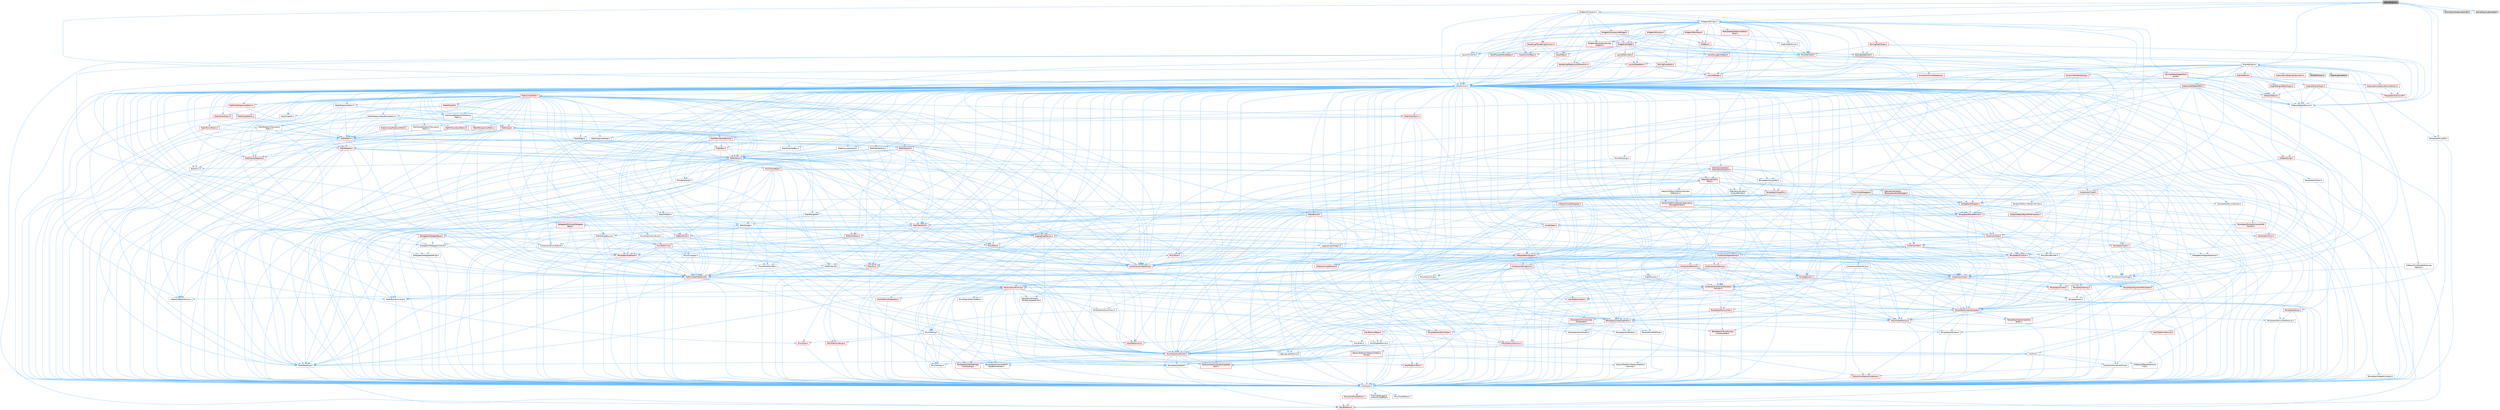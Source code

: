 digraph "GameEngine.h"
{
 // INTERACTIVE_SVG=YES
 // LATEX_PDF_SIZE
  bgcolor="transparent";
  edge [fontname=Helvetica,fontsize=10,labelfontname=Helvetica,labelfontsize=10];
  node [fontname=Helvetica,fontsize=10,shape=box,height=0.2,width=0.4];
  Node1 [id="Node000001",label="GameEngine.h",height=0.2,width=0.4,color="gray40", fillcolor="grey60", style="filled", fontcolor="black",tooltip=" "];
  Node1 -> Node2 [id="edge1_Node000001_Node000002",color="steelblue1",style="solid",tooltip=" "];
  Node2 [id="Node000002",label="CoreMinimal.h",height=0.2,width=0.4,color="grey40", fillcolor="white", style="filled",URL="$d7/d67/CoreMinimal_8h.html",tooltip=" "];
  Node2 -> Node3 [id="edge2_Node000002_Node000003",color="steelblue1",style="solid",tooltip=" "];
  Node3 [id="Node000003",label="CoreTypes.h",height=0.2,width=0.4,color="grey40", fillcolor="white", style="filled",URL="$dc/dec/CoreTypes_8h.html",tooltip=" "];
  Node3 -> Node4 [id="edge3_Node000003_Node000004",color="steelblue1",style="solid",tooltip=" "];
  Node4 [id="Node000004",label="HAL/Platform.h",height=0.2,width=0.4,color="red", fillcolor="#FFF0F0", style="filled",URL="$d9/dd0/Platform_8h.html",tooltip=" "];
  Node3 -> Node14 [id="edge4_Node000003_Node000014",color="steelblue1",style="solid",tooltip=" "];
  Node14 [id="Node000014",label="ProfilingDebugging\l/UMemoryDefines.h",height=0.2,width=0.4,color="grey40", fillcolor="white", style="filled",URL="$d2/da2/UMemoryDefines_8h.html",tooltip=" "];
  Node3 -> Node15 [id="edge5_Node000003_Node000015",color="steelblue1",style="solid",tooltip=" "];
  Node15 [id="Node000015",label="Misc/CoreMiscDefines.h",height=0.2,width=0.4,color="red", fillcolor="#FFF0F0", style="filled",URL="$da/d38/CoreMiscDefines_8h.html",tooltip=" "];
  Node15 -> Node4 [id="edge6_Node000015_Node000004",color="steelblue1",style="solid",tooltip=" "];
  Node3 -> Node16 [id="edge7_Node000003_Node000016",color="steelblue1",style="solid",tooltip=" "];
  Node16 [id="Node000016",label="Misc/CoreDefines.h",height=0.2,width=0.4,color="grey40", fillcolor="white", style="filled",URL="$d3/dd2/CoreDefines_8h.html",tooltip=" "];
  Node2 -> Node17 [id="edge8_Node000002_Node000017",color="steelblue1",style="solid",tooltip=" "];
  Node17 [id="Node000017",label="CoreFwd.h",height=0.2,width=0.4,color="grey40", fillcolor="white", style="filled",URL="$d1/d1e/CoreFwd_8h.html",tooltip=" "];
  Node17 -> Node3 [id="edge9_Node000017_Node000003",color="steelblue1",style="solid",tooltip=" "];
  Node17 -> Node18 [id="edge10_Node000017_Node000018",color="steelblue1",style="solid",tooltip=" "];
  Node18 [id="Node000018",label="Containers/ContainersFwd.h",height=0.2,width=0.4,color="grey40", fillcolor="white", style="filled",URL="$d4/d0a/ContainersFwd_8h.html",tooltip=" "];
  Node18 -> Node4 [id="edge11_Node000018_Node000004",color="steelblue1",style="solid",tooltip=" "];
  Node18 -> Node3 [id="edge12_Node000018_Node000003",color="steelblue1",style="solid",tooltip=" "];
  Node18 -> Node19 [id="edge13_Node000018_Node000019",color="steelblue1",style="solid",tooltip=" "];
  Node19 [id="Node000019",label="Traits/IsContiguousContainer.h",height=0.2,width=0.4,color="red", fillcolor="#FFF0F0", style="filled",URL="$d5/d3c/IsContiguousContainer_8h.html",tooltip=" "];
  Node19 -> Node3 [id="edge14_Node000019_Node000003",color="steelblue1",style="solid",tooltip=" "];
  Node17 -> Node22 [id="edge15_Node000017_Node000022",color="steelblue1",style="solid",tooltip=" "];
  Node22 [id="Node000022",label="Math/MathFwd.h",height=0.2,width=0.4,color="grey40", fillcolor="white", style="filled",URL="$d2/d10/MathFwd_8h.html",tooltip=" "];
  Node22 -> Node4 [id="edge16_Node000022_Node000004",color="steelblue1",style="solid",tooltip=" "];
  Node17 -> Node23 [id="edge17_Node000017_Node000023",color="steelblue1",style="solid",tooltip=" "];
  Node23 [id="Node000023",label="UObject/UObjectHierarchy\lFwd.h",height=0.2,width=0.4,color="grey40", fillcolor="white", style="filled",URL="$d3/d13/UObjectHierarchyFwd_8h.html",tooltip=" "];
  Node2 -> Node23 [id="edge18_Node000002_Node000023",color="steelblue1",style="solid",tooltip=" "];
  Node2 -> Node18 [id="edge19_Node000002_Node000018",color="steelblue1",style="solid",tooltip=" "];
  Node2 -> Node24 [id="edge20_Node000002_Node000024",color="steelblue1",style="solid",tooltip=" "];
  Node24 [id="Node000024",label="Misc/VarArgs.h",height=0.2,width=0.4,color="grey40", fillcolor="white", style="filled",URL="$d5/d6f/VarArgs_8h.html",tooltip=" "];
  Node24 -> Node3 [id="edge21_Node000024_Node000003",color="steelblue1",style="solid",tooltip=" "];
  Node2 -> Node25 [id="edge22_Node000002_Node000025",color="steelblue1",style="solid",tooltip=" "];
  Node25 [id="Node000025",label="Logging/LogVerbosity.h",height=0.2,width=0.4,color="grey40", fillcolor="white", style="filled",URL="$d2/d8f/LogVerbosity_8h.html",tooltip=" "];
  Node25 -> Node3 [id="edge23_Node000025_Node000003",color="steelblue1",style="solid",tooltip=" "];
  Node2 -> Node26 [id="edge24_Node000002_Node000026",color="steelblue1",style="solid",tooltip=" "];
  Node26 [id="Node000026",label="Misc/OutputDevice.h",height=0.2,width=0.4,color="grey40", fillcolor="white", style="filled",URL="$d7/d32/OutputDevice_8h.html",tooltip=" "];
  Node26 -> Node17 [id="edge25_Node000026_Node000017",color="steelblue1",style="solid",tooltip=" "];
  Node26 -> Node3 [id="edge26_Node000026_Node000003",color="steelblue1",style="solid",tooltip=" "];
  Node26 -> Node25 [id="edge27_Node000026_Node000025",color="steelblue1",style="solid",tooltip=" "];
  Node26 -> Node24 [id="edge28_Node000026_Node000024",color="steelblue1",style="solid",tooltip=" "];
  Node26 -> Node27 [id="edge29_Node000026_Node000027",color="steelblue1",style="solid",tooltip=" "];
  Node27 [id="Node000027",label="Templates/IsArrayOrRefOf\lTypeByPredicate.h",height=0.2,width=0.4,color="grey40", fillcolor="white", style="filled",URL="$d6/da1/IsArrayOrRefOfTypeByPredicate_8h.html",tooltip=" "];
  Node27 -> Node3 [id="edge30_Node000027_Node000003",color="steelblue1",style="solid",tooltip=" "];
  Node26 -> Node28 [id="edge31_Node000026_Node000028",color="steelblue1",style="solid",tooltip=" "];
  Node28 [id="Node000028",label="Templates/IsValidVariadic\lFunctionArg.h",height=0.2,width=0.4,color="red", fillcolor="#FFF0F0", style="filled",URL="$d0/dc8/IsValidVariadicFunctionArg_8h.html",tooltip=" "];
  Node28 -> Node3 [id="edge32_Node000028_Node000003",color="steelblue1",style="solid",tooltip=" "];
  Node26 -> Node30 [id="edge33_Node000026_Node000030",color="steelblue1",style="solid",tooltip=" "];
  Node30 [id="Node000030",label="Traits/IsCharEncodingCompatible\lWith.h",height=0.2,width=0.4,color="red", fillcolor="#FFF0F0", style="filled",URL="$df/dd1/IsCharEncodingCompatibleWith_8h.html",tooltip=" "];
  Node2 -> Node32 [id="edge34_Node000002_Node000032",color="steelblue1",style="solid",tooltip=" "];
  Node32 [id="Node000032",label="HAL/PlatformCrt.h",height=0.2,width=0.4,color="red", fillcolor="#FFF0F0", style="filled",URL="$d8/d75/PlatformCrt_8h.html",tooltip=" "];
  Node2 -> Node42 [id="edge35_Node000002_Node000042",color="steelblue1",style="solid",tooltip=" "];
  Node42 [id="Node000042",label="HAL/PlatformMisc.h",height=0.2,width=0.4,color="red", fillcolor="#FFF0F0", style="filled",URL="$d0/df5/PlatformMisc_8h.html",tooltip=" "];
  Node42 -> Node3 [id="edge36_Node000042_Node000003",color="steelblue1",style="solid",tooltip=" "];
  Node2 -> Node61 [id="edge37_Node000002_Node000061",color="steelblue1",style="solid",tooltip=" "];
  Node61 [id="Node000061",label="Misc/AssertionMacros.h",height=0.2,width=0.4,color="red", fillcolor="#FFF0F0", style="filled",URL="$d0/dfa/AssertionMacros_8h.html",tooltip=" "];
  Node61 -> Node3 [id="edge38_Node000061_Node000003",color="steelblue1",style="solid",tooltip=" "];
  Node61 -> Node4 [id="edge39_Node000061_Node000004",color="steelblue1",style="solid",tooltip=" "];
  Node61 -> Node42 [id="edge40_Node000061_Node000042",color="steelblue1",style="solid",tooltip=" "];
  Node61 -> Node62 [id="edge41_Node000061_Node000062",color="steelblue1",style="solid",tooltip=" "];
  Node62 [id="Node000062",label="Templates/EnableIf.h",height=0.2,width=0.4,color="grey40", fillcolor="white", style="filled",URL="$d7/d60/EnableIf_8h.html",tooltip=" "];
  Node62 -> Node3 [id="edge42_Node000062_Node000003",color="steelblue1",style="solid",tooltip=" "];
  Node61 -> Node27 [id="edge43_Node000061_Node000027",color="steelblue1",style="solid",tooltip=" "];
  Node61 -> Node28 [id="edge44_Node000061_Node000028",color="steelblue1",style="solid",tooltip=" "];
  Node61 -> Node30 [id="edge45_Node000061_Node000030",color="steelblue1",style="solid",tooltip=" "];
  Node61 -> Node24 [id="edge46_Node000061_Node000024",color="steelblue1",style="solid",tooltip=" "];
  Node2 -> Node70 [id="edge47_Node000002_Node000070",color="steelblue1",style="solid",tooltip=" "];
  Node70 [id="Node000070",label="Templates/IsPointer.h",height=0.2,width=0.4,color="grey40", fillcolor="white", style="filled",URL="$d7/d05/IsPointer_8h.html",tooltip=" "];
  Node70 -> Node3 [id="edge48_Node000070_Node000003",color="steelblue1",style="solid",tooltip=" "];
  Node2 -> Node71 [id="edge49_Node000002_Node000071",color="steelblue1",style="solid",tooltip=" "];
  Node71 [id="Node000071",label="HAL/PlatformMemory.h",height=0.2,width=0.4,color="red", fillcolor="#FFF0F0", style="filled",URL="$de/d68/PlatformMemory_8h.html",tooltip=" "];
  Node71 -> Node3 [id="edge50_Node000071_Node000003",color="steelblue1",style="solid",tooltip=" "];
  Node2 -> Node54 [id="edge51_Node000002_Node000054",color="steelblue1",style="solid",tooltip=" "];
  Node54 [id="Node000054",label="HAL/PlatformAtomics.h",height=0.2,width=0.4,color="red", fillcolor="#FFF0F0", style="filled",URL="$d3/d36/PlatformAtomics_8h.html",tooltip=" "];
  Node54 -> Node3 [id="edge52_Node000054_Node000003",color="steelblue1",style="solid",tooltip=" "];
  Node2 -> Node76 [id="edge53_Node000002_Node000076",color="steelblue1",style="solid",tooltip=" "];
  Node76 [id="Node000076",label="Misc/Exec.h",height=0.2,width=0.4,color="grey40", fillcolor="white", style="filled",URL="$de/ddb/Exec_8h.html",tooltip=" "];
  Node76 -> Node3 [id="edge54_Node000076_Node000003",color="steelblue1",style="solid",tooltip=" "];
  Node76 -> Node61 [id="edge55_Node000076_Node000061",color="steelblue1",style="solid",tooltip=" "];
  Node2 -> Node77 [id="edge56_Node000002_Node000077",color="steelblue1",style="solid",tooltip=" "];
  Node77 [id="Node000077",label="HAL/MemoryBase.h",height=0.2,width=0.4,color="red", fillcolor="#FFF0F0", style="filled",URL="$d6/d9f/MemoryBase_8h.html",tooltip=" "];
  Node77 -> Node3 [id="edge57_Node000077_Node000003",color="steelblue1",style="solid",tooltip=" "];
  Node77 -> Node54 [id="edge58_Node000077_Node000054",color="steelblue1",style="solid",tooltip=" "];
  Node77 -> Node32 [id="edge59_Node000077_Node000032",color="steelblue1",style="solid",tooltip=" "];
  Node77 -> Node76 [id="edge60_Node000077_Node000076",color="steelblue1",style="solid",tooltip=" "];
  Node77 -> Node26 [id="edge61_Node000077_Node000026",color="steelblue1",style="solid",tooltip=" "];
  Node2 -> Node87 [id="edge62_Node000002_Node000087",color="steelblue1",style="solid",tooltip=" "];
  Node87 [id="Node000087",label="HAL/UnrealMemory.h",height=0.2,width=0.4,color="red", fillcolor="#FFF0F0", style="filled",URL="$d9/d96/UnrealMemory_8h.html",tooltip=" "];
  Node87 -> Node3 [id="edge63_Node000087_Node000003",color="steelblue1",style="solid",tooltip=" "];
  Node87 -> Node77 [id="edge64_Node000087_Node000077",color="steelblue1",style="solid",tooltip=" "];
  Node87 -> Node71 [id="edge65_Node000087_Node000071",color="steelblue1",style="solid",tooltip=" "];
  Node87 -> Node70 [id="edge66_Node000087_Node000070",color="steelblue1",style="solid",tooltip=" "];
  Node2 -> Node89 [id="edge67_Node000002_Node000089",color="steelblue1",style="solid",tooltip=" "];
  Node89 [id="Node000089",label="Templates/IsArithmetic.h",height=0.2,width=0.4,color="grey40", fillcolor="white", style="filled",URL="$d2/d5d/IsArithmetic_8h.html",tooltip=" "];
  Node89 -> Node3 [id="edge68_Node000089_Node000003",color="steelblue1",style="solid",tooltip=" "];
  Node2 -> Node83 [id="edge69_Node000002_Node000083",color="steelblue1",style="solid",tooltip=" "];
  Node83 [id="Node000083",label="Templates/AndOrNot.h",height=0.2,width=0.4,color="grey40", fillcolor="white", style="filled",URL="$db/d0a/AndOrNot_8h.html",tooltip=" "];
  Node83 -> Node3 [id="edge70_Node000083_Node000003",color="steelblue1",style="solid",tooltip=" "];
  Node2 -> Node90 [id="edge71_Node000002_Node000090",color="steelblue1",style="solid",tooltip=" "];
  Node90 [id="Node000090",label="Templates/IsPODType.h",height=0.2,width=0.4,color="grey40", fillcolor="white", style="filled",URL="$d7/db1/IsPODType_8h.html",tooltip=" "];
  Node90 -> Node3 [id="edge72_Node000090_Node000003",color="steelblue1",style="solid",tooltip=" "];
  Node2 -> Node91 [id="edge73_Node000002_Node000091",color="steelblue1",style="solid",tooltip=" "];
  Node91 [id="Node000091",label="Templates/IsUECoreType.h",height=0.2,width=0.4,color="red", fillcolor="#FFF0F0", style="filled",URL="$d1/db8/IsUECoreType_8h.html",tooltip=" "];
  Node91 -> Node3 [id="edge74_Node000091_Node000003",color="steelblue1",style="solid",tooltip=" "];
  Node2 -> Node84 [id="edge75_Node000002_Node000084",color="steelblue1",style="solid",tooltip=" "];
  Node84 [id="Node000084",label="Templates/IsTriviallyCopy\lConstructible.h",height=0.2,width=0.4,color="red", fillcolor="#FFF0F0", style="filled",URL="$d3/d78/IsTriviallyCopyConstructible_8h.html",tooltip=" "];
  Node84 -> Node3 [id="edge76_Node000084_Node000003",color="steelblue1",style="solid",tooltip=" "];
  Node2 -> Node92 [id="edge77_Node000002_Node000092",color="steelblue1",style="solid",tooltip=" "];
  Node92 [id="Node000092",label="Templates/UnrealTypeTraits.h",height=0.2,width=0.4,color="red", fillcolor="#FFF0F0", style="filled",URL="$d2/d2d/UnrealTypeTraits_8h.html",tooltip=" "];
  Node92 -> Node3 [id="edge78_Node000092_Node000003",color="steelblue1",style="solid",tooltip=" "];
  Node92 -> Node70 [id="edge79_Node000092_Node000070",color="steelblue1",style="solid",tooltip=" "];
  Node92 -> Node61 [id="edge80_Node000092_Node000061",color="steelblue1",style="solid",tooltip=" "];
  Node92 -> Node83 [id="edge81_Node000092_Node000083",color="steelblue1",style="solid",tooltip=" "];
  Node92 -> Node62 [id="edge82_Node000092_Node000062",color="steelblue1",style="solid",tooltip=" "];
  Node92 -> Node89 [id="edge83_Node000092_Node000089",color="steelblue1",style="solid",tooltip=" "];
  Node92 -> Node90 [id="edge84_Node000092_Node000090",color="steelblue1",style="solid",tooltip=" "];
  Node92 -> Node91 [id="edge85_Node000092_Node000091",color="steelblue1",style="solid",tooltip=" "];
  Node92 -> Node84 [id="edge86_Node000092_Node000084",color="steelblue1",style="solid",tooltip=" "];
  Node2 -> Node62 [id="edge87_Node000002_Node000062",color="steelblue1",style="solid",tooltip=" "];
  Node2 -> Node94 [id="edge88_Node000002_Node000094",color="steelblue1",style="solid",tooltip=" "];
  Node94 [id="Node000094",label="Templates/RemoveReference.h",height=0.2,width=0.4,color="grey40", fillcolor="white", style="filled",URL="$da/dbe/RemoveReference_8h.html",tooltip=" "];
  Node94 -> Node3 [id="edge89_Node000094_Node000003",color="steelblue1",style="solid",tooltip=" "];
  Node2 -> Node95 [id="edge90_Node000002_Node000095",color="steelblue1",style="solid",tooltip=" "];
  Node95 [id="Node000095",label="Templates/IntegralConstant.h",height=0.2,width=0.4,color="grey40", fillcolor="white", style="filled",URL="$db/d1b/IntegralConstant_8h.html",tooltip=" "];
  Node95 -> Node3 [id="edge91_Node000095_Node000003",color="steelblue1",style="solid",tooltip=" "];
  Node2 -> Node96 [id="edge92_Node000002_Node000096",color="steelblue1",style="solid",tooltip=" "];
  Node96 [id="Node000096",label="Templates/IsClass.h",height=0.2,width=0.4,color="grey40", fillcolor="white", style="filled",URL="$db/dcb/IsClass_8h.html",tooltip=" "];
  Node96 -> Node3 [id="edge93_Node000096_Node000003",color="steelblue1",style="solid",tooltip=" "];
  Node2 -> Node97 [id="edge94_Node000002_Node000097",color="steelblue1",style="solid",tooltip=" "];
  Node97 [id="Node000097",label="Templates/TypeCompatible\lBytes.h",height=0.2,width=0.4,color="red", fillcolor="#FFF0F0", style="filled",URL="$df/d0a/TypeCompatibleBytes_8h.html",tooltip=" "];
  Node97 -> Node3 [id="edge95_Node000097_Node000003",color="steelblue1",style="solid",tooltip=" "];
  Node2 -> Node19 [id="edge96_Node000002_Node000019",color="steelblue1",style="solid",tooltip=" "];
  Node2 -> Node98 [id="edge97_Node000002_Node000098",color="steelblue1",style="solid",tooltip=" "];
  Node98 [id="Node000098",label="Templates/UnrealTemplate.h",height=0.2,width=0.4,color="red", fillcolor="#FFF0F0", style="filled",URL="$d4/d24/UnrealTemplate_8h.html",tooltip=" "];
  Node98 -> Node3 [id="edge98_Node000098_Node000003",color="steelblue1",style="solid",tooltip=" "];
  Node98 -> Node70 [id="edge99_Node000098_Node000070",color="steelblue1",style="solid",tooltip=" "];
  Node98 -> Node87 [id="edge100_Node000098_Node000087",color="steelblue1",style="solid",tooltip=" "];
  Node98 -> Node92 [id="edge101_Node000098_Node000092",color="steelblue1",style="solid",tooltip=" "];
  Node98 -> Node94 [id="edge102_Node000098_Node000094",color="steelblue1",style="solid",tooltip=" "];
  Node98 -> Node97 [id="edge103_Node000098_Node000097",color="steelblue1",style="solid",tooltip=" "];
  Node98 -> Node19 [id="edge104_Node000098_Node000019",color="steelblue1",style="solid",tooltip=" "];
  Node2 -> Node47 [id="edge105_Node000002_Node000047",color="steelblue1",style="solid",tooltip=" "];
  Node47 [id="Node000047",label="Math/NumericLimits.h",height=0.2,width=0.4,color="grey40", fillcolor="white", style="filled",URL="$df/d1b/NumericLimits_8h.html",tooltip=" "];
  Node47 -> Node3 [id="edge106_Node000047_Node000003",color="steelblue1",style="solid",tooltip=" "];
  Node2 -> Node102 [id="edge107_Node000002_Node000102",color="steelblue1",style="solid",tooltip=" "];
  Node102 [id="Node000102",label="HAL/PlatformMath.h",height=0.2,width=0.4,color="red", fillcolor="#FFF0F0", style="filled",URL="$dc/d53/PlatformMath_8h.html",tooltip=" "];
  Node102 -> Node3 [id="edge108_Node000102_Node000003",color="steelblue1",style="solid",tooltip=" "];
  Node2 -> Node85 [id="edge109_Node000002_Node000085",color="steelblue1",style="solid",tooltip=" "];
  Node85 [id="Node000085",label="Templates/IsTriviallyCopy\lAssignable.h",height=0.2,width=0.4,color="red", fillcolor="#FFF0F0", style="filled",URL="$d2/df2/IsTriviallyCopyAssignable_8h.html",tooltip=" "];
  Node85 -> Node3 [id="edge110_Node000085_Node000003",color="steelblue1",style="solid",tooltip=" "];
  Node2 -> Node110 [id="edge111_Node000002_Node000110",color="steelblue1",style="solid",tooltip=" "];
  Node110 [id="Node000110",label="Templates/MemoryOps.h",height=0.2,width=0.4,color="red", fillcolor="#FFF0F0", style="filled",URL="$db/dea/MemoryOps_8h.html",tooltip=" "];
  Node110 -> Node3 [id="edge112_Node000110_Node000003",color="steelblue1",style="solid",tooltip=" "];
  Node110 -> Node87 [id="edge113_Node000110_Node000087",color="steelblue1",style="solid",tooltip=" "];
  Node110 -> Node85 [id="edge114_Node000110_Node000085",color="steelblue1",style="solid",tooltip=" "];
  Node110 -> Node84 [id="edge115_Node000110_Node000084",color="steelblue1",style="solid",tooltip=" "];
  Node110 -> Node92 [id="edge116_Node000110_Node000092",color="steelblue1",style="solid",tooltip=" "];
  Node2 -> Node111 [id="edge117_Node000002_Node000111",color="steelblue1",style="solid",tooltip=" "];
  Node111 [id="Node000111",label="Containers/ContainerAllocation\lPolicies.h",height=0.2,width=0.4,color="red", fillcolor="#FFF0F0", style="filled",URL="$d7/dff/ContainerAllocationPolicies_8h.html",tooltip=" "];
  Node111 -> Node3 [id="edge118_Node000111_Node000003",color="steelblue1",style="solid",tooltip=" "];
  Node111 -> Node111 [id="edge119_Node000111_Node000111",color="steelblue1",style="solid",tooltip=" "];
  Node111 -> Node102 [id="edge120_Node000111_Node000102",color="steelblue1",style="solid",tooltip=" "];
  Node111 -> Node87 [id="edge121_Node000111_Node000087",color="steelblue1",style="solid",tooltip=" "];
  Node111 -> Node47 [id="edge122_Node000111_Node000047",color="steelblue1",style="solid",tooltip=" "];
  Node111 -> Node61 [id="edge123_Node000111_Node000061",color="steelblue1",style="solid",tooltip=" "];
  Node111 -> Node110 [id="edge124_Node000111_Node000110",color="steelblue1",style="solid",tooltip=" "];
  Node111 -> Node97 [id="edge125_Node000111_Node000097",color="steelblue1",style="solid",tooltip=" "];
  Node2 -> Node114 [id="edge126_Node000002_Node000114",color="steelblue1",style="solid",tooltip=" "];
  Node114 [id="Node000114",label="Templates/IsEnumClass.h",height=0.2,width=0.4,color="grey40", fillcolor="white", style="filled",URL="$d7/d15/IsEnumClass_8h.html",tooltip=" "];
  Node114 -> Node3 [id="edge127_Node000114_Node000003",color="steelblue1",style="solid",tooltip=" "];
  Node114 -> Node83 [id="edge128_Node000114_Node000083",color="steelblue1",style="solid",tooltip=" "];
  Node2 -> Node115 [id="edge129_Node000002_Node000115",color="steelblue1",style="solid",tooltip=" "];
  Node115 [id="Node000115",label="HAL/PlatformProperties.h",height=0.2,width=0.4,color="red", fillcolor="#FFF0F0", style="filled",URL="$d9/db0/PlatformProperties_8h.html",tooltip=" "];
  Node115 -> Node3 [id="edge130_Node000115_Node000003",color="steelblue1",style="solid",tooltip=" "];
  Node2 -> Node118 [id="edge131_Node000002_Node000118",color="steelblue1",style="solid",tooltip=" "];
  Node118 [id="Node000118",label="Misc/EngineVersionBase.h",height=0.2,width=0.4,color="grey40", fillcolor="white", style="filled",URL="$d5/d2b/EngineVersionBase_8h.html",tooltip=" "];
  Node118 -> Node3 [id="edge132_Node000118_Node000003",color="steelblue1",style="solid",tooltip=" "];
  Node2 -> Node119 [id="edge133_Node000002_Node000119",color="steelblue1",style="solid",tooltip=" "];
  Node119 [id="Node000119",label="Internationalization\l/TextNamespaceFwd.h",height=0.2,width=0.4,color="grey40", fillcolor="white", style="filled",URL="$d8/d97/TextNamespaceFwd_8h.html",tooltip=" "];
  Node119 -> Node3 [id="edge134_Node000119_Node000003",color="steelblue1",style="solid",tooltip=" "];
  Node2 -> Node120 [id="edge135_Node000002_Node000120",color="steelblue1",style="solid",tooltip=" "];
  Node120 [id="Node000120",label="Serialization/Archive.h",height=0.2,width=0.4,color="red", fillcolor="#FFF0F0", style="filled",URL="$d7/d3b/Archive_8h.html",tooltip=" "];
  Node120 -> Node17 [id="edge136_Node000120_Node000017",color="steelblue1",style="solid",tooltip=" "];
  Node120 -> Node3 [id="edge137_Node000120_Node000003",color="steelblue1",style="solid",tooltip=" "];
  Node120 -> Node115 [id="edge138_Node000120_Node000115",color="steelblue1",style="solid",tooltip=" "];
  Node120 -> Node119 [id="edge139_Node000120_Node000119",color="steelblue1",style="solid",tooltip=" "];
  Node120 -> Node22 [id="edge140_Node000120_Node000022",color="steelblue1",style="solid",tooltip=" "];
  Node120 -> Node61 [id="edge141_Node000120_Node000061",color="steelblue1",style="solid",tooltip=" "];
  Node120 -> Node118 [id="edge142_Node000120_Node000118",color="steelblue1",style="solid",tooltip=" "];
  Node120 -> Node24 [id="edge143_Node000120_Node000024",color="steelblue1",style="solid",tooltip=" "];
  Node120 -> Node62 [id="edge144_Node000120_Node000062",color="steelblue1",style="solid",tooltip=" "];
  Node120 -> Node27 [id="edge145_Node000120_Node000027",color="steelblue1",style="solid",tooltip=" "];
  Node120 -> Node114 [id="edge146_Node000120_Node000114",color="steelblue1",style="solid",tooltip=" "];
  Node120 -> Node28 [id="edge147_Node000120_Node000028",color="steelblue1",style="solid",tooltip=" "];
  Node120 -> Node98 [id="edge148_Node000120_Node000098",color="steelblue1",style="solid",tooltip=" "];
  Node120 -> Node30 [id="edge149_Node000120_Node000030",color="steelblue1",style="solid",tooltip=" "];
  Node120 -> Node123 [id="edge150_Node000120_Node000123",color="steelblue1",style="solid",tooltip=" "];
  Node123 [id="Node000123",label="UObject/ObjectVersion.h",height=0.2,width=0.4,color="grey40", fillcolor="white", style="filled",URL="$da/d63/ObjectVersion_8h.html",tooltip=" "];
  Node123 -> Node3 [id="edge151_Node000123_Node000003",color="steelblue1",style="solid",tooltip=" "];
  Node2 -> Node124 [id="edge152_Node000002_Node000124",color="steelblue1",style="solid",tooltip=" "];
  Node124 [id="Node000124",label="Templates/Less.h",height=0.2,width=0.4,color="grey40", fillcolor="white", style="filled",URL="$de/dc8/Less_8h.html",tooltip=" "];
  Node124 -> Node3 [id="edge153_Node000124_Node000003",color="steelblue1",style="solid",tooltip=" "];
  Node124 -> Node98 [id="edge154_Node000124_Node000098",color="steelblue1",style="solid",tooltip=" "];
  Node2 -> Node125 [id="edge155_Node000002_Node000125",color="steelblue1",style="solid",tooltip=" "];
  Node125 [id="Node000125",label="Templates/Sorting.h",height=0.2,width=0.4,color="red", fillcolor="#FFF0F0", style="filled",URL="$d3/d9e/Sorting_8h.html",tooltip=" "];
  Node125 -> Node3 [id="edge156_Node000125_Node000003",color="steelblue1",style="solid",tooltip=" "];
  Node125 -> Node102 [id="edge157_Node000125_Node000102",color="steelblue1",style="solid",tooltip=" "];
  Node125 -> Node124 [id="edge158_Node000125_Node000124",color="steelblue1",style="solid",tooltip=" "];
  Node2 -> Node136 [id="edge159_Node000002_Node000136",color="steelblue1",style="solid",tooltip=" "];
  Node136 [id="Node000136",label="Misc/Char.h",height=0.2,width=0.4,color="red", fillcolor="#FFF0F0", style="filled",URL="$d0/d58/Char_8h.html",tooltip=" "];
  Node136 -> Node3 [id="edge160_Node000136_Node000003",color="steelblue1",style="solid",tooltip=" "];
  Node2 -> Node139 [id="edge161_Node000002_Node000139",color="steelblue1",style="solid",tooltip=" "];
  Node139 [id="Node000139",label="GenericPlatform/GenericPlatform\lStricmp.h",height=0.2,width=0.4,color="grey40", fillcolor="white", style="filled",URL="$d2/d86/GenericPlatformStricmp_8h.html",tooltip=" "];
  Node139 -> Node3 [id="edge162_Node000139_Node000003",color="steelblue1",style="solid",tooltip=" "];
  Node2 -> Node140 [id="edge163_Node000002_Node000140",color="steelblue1",style="solid",tooltip=" "];
  Node140 [id="Node000140",label="GenericPlatform/GenericPlatform\lString.h",height=0.2,width=0.4,color="red", fillcolor="#FFF0F0", style="filled",URL="$dd/d20/GenericPlatformString_8h.html",tooltip=" "];
  Node140 -> Node3 [id="edge164_Node000140_Node000003",color="steelblue1",style="solid",tooltip=" "];
  Node140 -> Node139 [id="edge165_Node000140_Node000139",color="steelblue1",style="solid",tooltip=" "];
  Node140 -> Node62 [id="edge166_Node000140_Node000062",color="steelblue1",style="solid",tooltip=" "];
  Node140 -> Node30 [id="edge167_Node000140_Node000030",color="steelblue1",style="solid",tooltip=" "];
  Node2 -> Node73 [id="edge168_Node000002_Node000073",color="steelblue1",style="solid",tooltip=" "];
  Node73 [id="Node000073",label="HAL/PlatformString.h",height=0.2,width=0.4,color="red", fillcolor="#FFF0F0", style="filled",URL="$db/db5/PlatformString_8h.html",tooltip=" "];
  Node73 -> Node3 [id="edge169_Node000073_Node000003",color="steelblue1",style="solid",tooltip=" "];
  Node2 -> Node143 [id="edge170_Node000002_Node000143",color="steelblue1",style="solid",tooltip=" "];
  Node143 [id="Node000143",label="Misc/CString.h",height=0.2,width=0.4,color="grey40", fillcolor="white", style="filled",URL="$d2/d49/CString_8h.html",tooltip=" "];
  Node143 -> Node3 [id="edge171_Node000143_Node000003",color="steelblue1",style="solid",tooltip=" "];
  Node143 -> Node32 [id="edge172_Node000143_Node000032",color="steelblue1",style="solid",tooltip=" "];
  Node143 -> Node73 [id="edge173_Node000143_Node000073",color="steelblue1",style="solid",tooltip=" "];
  Node143 -> Node61 [id="edge174_Node000143_Node000061",color="steelblue1",style="solid",tooltip=" "];
  Node143 -> Node136 [id="edge175_Node000143_Node000136",color="steelblue1",style="solid",tooltip=" "];
  Node143 -> Node24 [id="edge176_Node000143_Node000024",color="steelblue1",style="solid",tooltip=" "];
  Node143 -> Node27 [id="edge177_Node000143_Node000027",color="steelblue1",style="solid",tooltip=" "];
  Node143 -> Node28 [id="edge178_Node000143_Node000028",color="steelblue1",style="solid",tooltip=" "];
  Node143 -> Node30 [id="edge179_Node000143_Node000030",color="steelblue1",style="solid",tooltip=" "];
  Node2 -> Node144 [id="edge180_Node000002_Node000144",color="steelblue1",style="solid",tooltip=" "];
  Node144 [id="Node000144",label="Misc/Crc.h",height=0.2,width=0.4,color="red", fillcolor="#FFF0F0", style="filled",URL="$d4/dd2/Crc_8h.html",tooltip=" "];
  Node144 -> Node3 [id="edge181_Node000144_Node000003",color="steelblue1",style="solid",tooltip=" "];
  Node144 -> Node73 [id="edge182_Node000144_Node000073",color="steelblue1",style="solid",tooltip=" "];
  Node144 -> Node61 [id="edge183_Node000144_Node000061",color="steelblue1",style="solid",tooltip=" "];
  Node144 -> Node143 [id="edge184_Node000144_Node000143",color="steelblue1",style="solid",tooltip=" "];
  Node144 -> Node136 [id="edge185_Node000144_Node000136",color="steelblue1",style="solid",tooltip=" "];
  Node144 -> Node92 [id="edge186_Node000144_Node000092",color="steelblue1",style="solid",tooltip=" "];
  Node2 -> Node135 [id="edge187_Node000002_Node000135",color="steelblue1",style="solid",tooltip=" "];
  Node135 [id="Node000135",label="Math/UnrealMathUtility.h",height=0.2,width=0.4,color="red", fillcolor="#FFF0F0", style="filled",URL="$db/db8/UnrealMathUtility_8h.html",tooltip=" "];
  Node135 -> Node3 [id="edge188_Node000135_Node000003",color="steelblue1",style="solid",tooltip=" "];
  Node135 -> Node61 [id="edge189_Node000135_Node000061",color="steelblue1",style="solid",tooltip=" "];
  Node135 -> Node102 [id="edge190_Node000135_Node000102",color="steelblue1",style="solid",tooltip=" "];
  Node135 -> Node22 [id="edge191_Node000135_Node000022",color="steelblue1",style="solid",tooltip=" "];
  Node2 -> Node145 [id="edge192_Node000002_Node000145",color="steelblue1",style="solid",tooltip=" "];
  Node145 [id="Node000145",label="Containers/UnrealString.h",height=0.2,width=0.4,color="red", fillcolor="#FFF0F0", style="filled",URL="$d5/dba/UnrealString_8h.html",tooltip=" "];
  Node2 -> Node149 [id="edge193_Node000002_Node000149",color="steelblue1",style="solid",tooltip=" "];
  Node149 [id="Node000149",label="Containers/Array.h",height=0.2,width=0.4,color="red", fillcolor="#FFF0F0", style="filled",URL="$df/dd0/Array_8h.html",tooltip=" "];
  Node149 -> Node3 [id="edge194_Node000149_Node000003",color="steelblue1",style="solid",tooltip=" "];
  Node149 -> Node61 [id="edge195_Node000149_Node000061",color="steelblue1",style="solid",tooltip=" "];
  Node149 -> Node87 [id="edge196_Node000149_Node000087",color="steelblue1",style="solid",tooltip=" "];
  Node149 -> Node92 [id="edge197_Node000149_Node000092",color="steelblue1",style="solid",tooltip=" "];
  Node149 -> Node98 [id="edge198_Node000149_Node000098",color="steelblue1",style="solid",tooltip=" "];
  Node149 -> Node111 [id="edge199_Node000149_Node000111",color="steelblue1",style="solid",tooltip=" "];
  Node149 -> Node120 [id="edge200_Node000149_Node000120",color="steelblue1",style="solid",tooltip=" "];
  Node149 -> Node128 [id="edge201_Node000149_Node000128",color="steelblue1",style="solid",tooltip=" "];
  Node128 [id="Node000128",label="Templates/Invoke.h",height=0.2,width=0.4,color="red", fillcolor="#FFF0F0", style="filled",URL="$d7/deb/Invoke_8h.html",tooltip=" "];
  Node128 -> Node3 [id="edge202_Node000128_Node000003",color="steelblue1",style="solid",tooltip=" "];
  Node128 -> Node98 [id="edge203_Node000128_Node000098",color="steelblue1",style="solid",tooltip=" "];
  Node149 -> Node124 [id="edge204_Node000149_Node000124",color="steelblue1",style="solid",tooltip=" "];
  Node149 -> Node125 [id="edge205_Node000149_Node000125",color="steelblue1",style="solid",tooltip=" "];
  Node149 -> Node172 [id="edge206_Node000149_Node000172",color="steelblue1",style="solid",tooltip=" "];
  Node172 [id="Node000172",label="Templates/AlignmentTemplates.h",height=0.2,width=0.4,color="red", fillcolor="#FFF0F0", style="filled",URL="$dd/d32/AlignmentTemplates_8h.html",tooltip=" "];
  Node172 -> Node3 [id="edge207_Node000172_Node000003",color="steelblue1",style="solid",tooltip=" "];
  Node172 -> Node70 [id="edge208_Node000172_Node000070",color="steelblue1",style="solid",tooltip=" "];
  Node2 -> Node173 [id="edge209_Node000002_Node000173",color="steelblue1",style="solid",tooltip=" "];
  Node173 [id="Node000173",label="Misc/FrameNumber.h",height=0.2,width=0.4,color="grey40", fillcolor="white", style="filled",URL="$dd/dbd/FrameNumber_8h.html",tooltip=" "];
  Node173 -> Node3 [id="edge210_Node000173_Node000003",color="steelblue1",style="solid",tooltip=" "];
  Node173 -> Node47 [id="edge211_Node000173_Node000047",color="steelblue1",style="solid",tooltip=" "];
  Node173 -> Node135 [id="edge212_Node000173_Node000135",color="steelblue1",style="solid",tooltip=" "];
  Node173 -> Node62 [id="edge213_Node000173_Node000062",color="steelblue1",style="solid",tooltip=" "];
  Node173 -> Node92 [id="edge214_Node000173_Node000092",color="steelblue1",style="solid",tooltip=" "];
  Node2 -> Node174 [id="edge215_Node000002_Node000174",color="steelblue1",style="solid",tooltip=" "];
  Node174 [id="Node000174",label="Misc/Timespan.h",height=0.2,width=0.4,color="grey40", fillcolor="white", style="filled",URL="$da/dd9/Timespan_8h.html",tooltip=" "];
  Node174 -> Node3 [id="edge216_Node000174_Node000003",color="steelblue1",style="solid",tooltip=" "];
  Node174 -> Node175 [id="edge217_Node000174_Node000175",color="steelblue1",style="solid",tooltip=" "];
  Node175 [id="Node000175",label="Math/Interval.h",height=0.2,width=0.4,color="grey40", fillcolor="white", style="filled",URL="$d1/d55/Interval_8h.html",tooltip=" "];
  Node175 -> Node3 [id="edge218_Node000175_Node000003",color="steelblue1",style="solid",tooltip=" "];
  Node175 -> Node89 [id="edge219_Node000175_Node000089",color="steelblue1",style="solid",tooltip=" "];
  Node175 -> Node92 [id="edge220_Node000175_Node000092",color="steelblue1",style="solid",tooltip=" "];
  Node175 -> Node47 [id="edge221_Node000175_Node000047",color="steelblue1",style="solid",tooltip=" "];
  Node175 -> Node135 [id="edge222_Node000175_Node000135",color="steelblue1",style="solid",tooltip=" "];
  Node174 -> Node135 [id="edge223_Node000174_Node000135",color="steelblue1",style="solid",tooltip=" "];
  Node174 -> Node61 [id="edge224_Node000174_Node000061",color="steelblue1",style="solid",tooltip=" "];
  Node2 -> Node176 [id="edge225_Node000002_Node000176",color="steelblue1",style="solid",tooltip=" "];
  Node176 [id="Node000176",label="Containers/StringConv.h",height=0.2,width=0.4,color="red", fillcolor="#FFF0F0", style="filled",URL="$d3/ddf/StringConv_8h.html",tooltip=" "];
  Node176 -> Node3 [id="edge226_Node000176_Node000003",color="steelblue1",style="solid",tooltip=" "];
  Node176 -> Node61 [id="edge227_Node000176_Node000061",color="steelblue1",style="solid",tooltip=" "];
  Node176 -> Node111 [id="edge228_Node000176_Node000111",color="steelblue1",style="solid",tooltip=" "];
  Node176 -> Node149 [id="edge229_Node000176_Node000149",color="steelblue1",style="solid",tooltip=" "];
  Node176 -> Node143 [id="edge230_Node000176_Node000143",color="steelblue1",style="solid",tooltip=" "];
  Node176 -> Node177 [id="edge231_Node000176_Node000177",color="steelblue1",style="solid",tooltip=" "];
  Node177 [id="Node000177",label="Templates/IsArray.h",height=0.2,width=0.4,color="grey40", fillcolor="white", style="filled",URL="$d8/d8d/IsArray_8h.html",tooltip=" "];
  Node177 -> Node3 [id="edge232_Node000177_Node000003",color="steelblue1",style="solid",tooltip=" "];
  Node176 -> Node98 [id="edge233_Node000176_Node000098",color="steelblue1",style="solid",tooltip=" "];
  Node176 -> Node92 [id="edge234_Node000176_Node000092",color="steelblue1",style="solid",tooltip=" "];
  Node176 -> Node30 [id="edge235_Node000176_Node000030",color="steelblue1",style="solid",tooltip=" "];
  Node176 -> Node19 [id="edge236_Node000176_Node000019",color="steelblue1",style="solid",tooltip=" "];
  Node2 -> Node178 [id="edge237_Node000002_Node000178",color="steelblue1",style="solid",tooltip=" "];
  Node178 [id="Node000178",label="UObject/UnrealNames.h",height=0.2,width=0.4,color="red", fillcolor="#FFF0F0", style="filled",URL="$d8/db1/UnrealNames_8h.html",tooltip=" "];
  Node178 -> Node3 [id="edge238_Node000178_Node000003",color="steelblue1",style="solid",tooltip=" "];
  Node2 -> Node180 [id="edge239_Node000002_Node000180",color="steelblue1",style="solid",tooltip=" "];
  Node180 [id="Node000180",label="UObject/NameTypes.h",height=0.2,width=0.4,color="red", fillcolor="#FFF0F0", style="filled",URL="$d6/d35/NameTypes_8h.html",tooltip=" "];
  Node180 -> Node3 [id="edge240_Node000180_Node000003",color="steelblue1",style="solid",tooltip=" "];
  Node180 -> Node61 [id="edge241_Node000180_Node000061",color="steelblue1",style="solid",tooltip=" "];
  Node180 -> Node87 [id="edge242_Node000180_Node000087",color="steelblue1",style="solid",tooltip=" "];
  Node180 -> Node92 [id="edge243_Node000180_Node000092",color="steelblue1",style="solid",tooltip=" "];
  Node180 -> Node98 [id="edge244_Node000180_Node000098",color="steelblue1",style="solid",tooltip=" "];
  Node180 -> Node145 [id="edge245_Node000180_Node000145",color="steelblue1",style="solid",tooltip=" "];
  Node180 -> Node176 [id="edge246_Node000180_Node000176",color="steelblue1",style="solid",tooltip=" "];
  Node180 -> Node178 [id="edge247_Node000180_Node000178",color="steelblue1",style="solid",tooltip=" "];
  Node2 -> Node188 [id="edge248_Node000002_Node000188",color="steelblue1",style="solid",tooltip=" "];
  Node188 [id="Node000188",label="Misc/Parse.h",height=0.2,width=0.4,color="red", fillcolor="#FFF0F0", style="filled",URL="$dc/d71/Parse_8h.html",tooltip=" "];
  Node188 -> Node145 [id="edge249_Node000188_Node000145",color="steelblue1",style="solid",tooltip=" "];
  Node188 -> Node3 [id="edge250_Node000188_Node000003",color="steelblue1",style="solid",tooltip=" "];
  Node188 -> Node32 [id="edge251_Node000188_Node000032",color="steelblue1",style="solid",tooltip=" "];
  Node188 -> Node49 [id="edge252_Node000188_Node000049",color="steelblue1",style="solid",tooltip=" "];
  Node49 [id="Node000049",label="Misc/EnumClassFlags.h",height=0.2,width=0.4,color="grey40", fillcolor="white", style="filled",URL="$d8/de7/EnumClassFlags_8h.html",tooltip=" "];
  Node188 -> Node189 [id="edge253_Node000188_Node000189",color="steelblue1",style="solid",tooltip=" "];
  Node189 [id="Node000189",label="Templates/Function.h",height=0.2,width=0.4,color="red", fillcolor="#FFF0F0", style="filled",URL="$df/df5/Function_8h.html",tooltip=" "];
  Node189 -> Node3 [id="edge254_Node000189_Node000003",color="steelblue1",style="solid",tooltip=" "];
  Node189 -> Node61 [id="edge255_Node000189_Node000061",color="steelblue1",style="solid",tooltip=" "];
  Node189 -> Node87 [id="edge256_Node000189_Node000087",color="steelblue1",style="solid",tooltip=" "];
  Node189 -> Node92 [id="edge257_Node000189_Node000092",color="steelblue1",style="solid",tooltip=" "];
  Node189 -> Node128 [id="edge258_Node000189_Node000128",color="steelblue1",style="solid",tooltip=" "];
  Node189 -> Node98 [id="edge259_Node000189_Node000098",color="steelblue1",style="solid",tooltip=" "];
  Node189 -> Node135 [id="edge260_Node000189_Node000135",color="steelblue1",style="solid",tooltip=" "];
  Node2 -> Node172 [id="edge261_Node000002_Node000172",color="steelblue1",style="solid",tooltip=" "];
  Node2 -> Node191 [id="edge262_Node000002_Node000191",color="steelblue1",style="solid",tooltip=" "];
  Node191 [id="Node000191",label="Misc/StructBuilder.h",height=0.2,width=0.4,color="grey40", fillcolor="white", style="filled",URL="$d9/db3/StructBuilder_8h.html",tooltip=" "];
  Node191 -> Node3 [id="edge263_Node000191_Node000003",color="steelblue1",style="solid",tooltip=" "];
  Node191 -> Node135 [id="edge264_Node000191_Node000135",color="steelblue1",style="solid",tooltip=" "];
  Node191 -> Node172 [id="edge265_Node000191_Node000172",color="steelblue1",style="solid",tooltip=" "];
  Node2 -> Node104 [id="edge266_Node000002_Node000104",color="steelblue1",style="solid",tooltip=" "];
  Node104 [id="Node000104",label="Templates/Decay.h",height=0.2,width=0.4,color="red", fillcolor="#FFF0F0", style="filled",URL="$dd/d0f/Decay_8h.html",tooltip=" "];
  Node104 -> Node3 [id="edge267_Node000104_Node000003",color="steelblue1",style="solid",tooltip=" "];
  Node104 -> Node94 [id="edge268_Node000104_Node000094",color="steelblue1",style="solid",tooltip=" "];
  Node2 -> Node192 [id="edge269_Node000002_Node000192",color="steelblue1",style="solid",tooltip=" "];
  Node192 [id="Node000192",label="Templates/PointerIsConvertible\lFromTo.h",height=0.2,width=0.4,color="red", fillcolor="#FFF0F0", style="filled",URL="$d6/d65/PointerIsConvertibleFromTo_8h.html",tooltip=" "];
  Node192 -> Node3 [id="edge270_Node000192_Node000003",color="steelblue1",style="solid",tooltip=" "];
  Node2 -> Node128 [id="edge271_Node000002_Node000128",color="steelblue1",style="solid",tooltip=" "];
  Node2 -> Node189 [id="edge272_Node000002_Node000189",color="steelblue1",style="solid",tooltip=" "];
  Node2 -> Node161 [id="edge273_Node000002_Node000161",color="steelblue1",style="solid",tooltip=" "];
  Node161 [id="Node000161",label="Templates/TypeHash.h",height=0.2,width=0.4,color="red", fillcolor="#FFF0F0", style="filled",URL="$d1/d62/TypeHash_8h.html",tooltip=" "];
  Node161 -> Node3 [id="edge274_Node000161_Node000003",color="steelblue1",style="solid",tooltip=" "];
  Node161 -> Node144 [id="edge275_Node000161_Node000144",color="steelblue1",style="solid",tooltip=" "];
  Node2 -> Node193 [id="edge276_Node000002_Node000193",color="steelblue1",style="solid",tooltip=" "];
  Node193 [id="Node000193",label="Containers/ScriptArray.h",height=0.2,width=0.4,color="red", fillcolor="#FFF0F0", style="filled",URL="$dc/daf/ScriptArray_8h.html",tooltip=" "];
  Node193 -> Node3 [id="edge277_Node000193_Node000003",color="steelblue1",style="solid",tooltip=" "];
  Node193 -> Node61 [id="edge278_Node000193_Node000061",color="steelblue1",style="solid",tooltip=" "];
  Node193 -> Node87 [id="edge279_Node000193_Node000087",color="steelblue1",style="solid",tooltip=" "];
  Node193 -> Node111 [id="edge280_Node000193_Node000111",color="steelblue1",style="solid",tooltip=" "];
  Node193 -> Node149 [id="edge281_Node000193_Node000149",color="steelblue1",style="solid",tooltip=" "];
  Node2 -> Node194 [id="edge282_Node000002_Node000194",color="steelblue1",style="solid",tooltip=" "];
  Node194 [id="Node000194",label="Containers/BitArray.h",height=0.2,width=0.4,color="red", fillcolor="#FFF0F0", style="filled",URL="$d1/de4/BitArray_8h.html",tooltip=" "];
  Node194 -> Node111 [id="edge283_Node000194_Node000111",color="steelblue1",style="solid",tooltip=" "];
  Node194 -> Node3 [id="edge284_Node000194_Node000003",color="steelblue1",style="solid",tooltip=" "];
  Node194 -> Node54 [id="edge285_Node000194_Node000054",color="steelblue1",style="solid",tooltip=" "];
  Node194 -> Node87 [id="edge286_Node000194_Node000087",color="steelblue1",style="solid",tooltip=" "];
  Node194 -> Node135 [id="edge287_Node000194_Node000135",color="steelblue1",style="solid",tooltip=" "];
  Node194 -> Node61 [id="edge288_Node000194_Node000061",color="steelblue1",style="solid",tooltip=" "];
  Node194 -> Node49 [id="edge289_Node000194_Node000049",color="steelblue1",style="solid",tooltip=" "];
  Node194 -> Node120 [id="edge290_Node000194_Node000120",color="steelblue1",style="solid",tooltip=" "];
  Node194 -> Node62 [id="edge291_Node000194_Node000062",color="steelblue1",style="solid",tooltip=" "];
  Node194 -> Node128 [id="edge292_Node000194_Node000128",color="steelblue1",style="solid",tooltip=" "];
  Node194 -> Node98 [id="edge293_Node000194_Node000098",color="steelblue1",style="solid",tooltip=" "];
  Node194 -> Node92 [id="edge294_Node000194_Node000092",color="steelblue1",style="solid",tooltip=" "];
  Node2 -> Node195 [id="edge295_Node000002_Node000195",color="steelblue1",style="solid",tooltip=" "];
  Node195 [id="Node000195",label="Containers/SparseArray.h",height=0.2,width=0.4,color="red", fillcolor="#FFF0F0", style="filled",URL="$d5/dbf/SparseArray_8h.html",tooltip=" "];
  Node195 -> Node3 [id="edge296_Node000195_Node000003",color="steelblue1",style="solid",tooltip=" "];
  Node195 -> Node61 [id="edge297_Node000195_Node000061",color="steelblue1",style="solid",tooltip=" "];
  Node195 -> Node87 [id="edge298_Node000195_Node000087",color="steelblue1",style="solid",tooltip=" "];
  Node195 -> Node92 [id="edge299_Node000195_Node000092",color="steelblue1",style="solid",tooltip=" "];
  Node195 -> Node98 [id="edge300_Node000195_Node000098",color="steelblue1",style="solid",tooltip=" "];
  Node195 -> Node111 [id="edge301_Node000195_Node000111",color="steelblue1",style="solid",tooltip=" "];
  Node195 -> Node124 [id="edge302_Node000195_Node000124",color="steelblue1",style="solid",tooltip=" "];
  Node195 -> Node149 [id="edge303_Node000195_Node000149",color="steelblue1",style="solid",tooltip=" "];
  Node195 -> Node135 [id="edge304_Node000195_Node000135",color="steelblue1",style="solid",tooltip=" "];
  Node195 -> Node193 [id="edge305_Node000195_Node000193",color="steelblue1",style="solid",tooltip=" "];
  Node195 -> Node194 [id="edge306_Node000195_Node000194",color="steelblue1",style="solid",tooltip=" "];
  Node195 -> Node145 [id="edge307_Node000195_Node000145",color="steelblue1",style="solid",tooltip=" "];
  Node2 -> Node211 [id="edge308_Node000002_Node000211",color="steelblue1",style="solid",tooltip=" "];
  Node211 [id="Node000211",label="Containers/Set.h",height=0.2,width=0.4,color="red", fillcolor="#FFF0F0", style="filled",URL="$d4/d45/Set_8h.html",tooltip=" "];
  Node211 -> Node111 [id="edge309_Node000211_Node000111",color="steelblue1",style="solid",tooltip=" "];
  Node211 -> Node195 [id="edge310_Node000211_Node000195",color="steelblue1",style="solid",tooltip=" "];
  Node211 -> Node18 [id="edge311_Node000211_Node000018",color="steelblue1",style="solid",tooltip=" "];
  Node211 -> Node135 [id="edge312_Node000211_Node000135",color="steelblue1",style="solid",tooltip=" "];
  Node211 -> Node61 [id="edge313_Node000211_Node000061",color="steelblue1",style="solid",tooltip=" "];
  Node211 -> Node191 [id="edge314_Node000211_Node000191",color="steelblue1",style="solid",tooltip=" "];
  Node211 -> Node189 [id="edge315_Node000211_Node000189",color="steelblue1",style="solid",tooltip=" "];
  Node211 -> Node125 [id="edge316_Node000211_Node000125",color="steelblue1",style="solid",tooltip=" "];
  Node211 -> Node161 [id="edge317_Node000211_Node000161",color="steelblue1",style="solid",tooltip=" "];
  Node211 -> Node98 [id="edge318_Node000211_Node000098",color="steelblue1",style="solid",tooltip=" "];
  Node2 -> Node214 [id="edge319_Node000002_Node000214",color="steelblue1",style="solid",tooltip=" "];
  Node214 [id="Node000214",label="Algo/Reverse.h",height=0.2,width=0.4,color="grey40", fillcolor="white", style="filled",URL="$d5/d93/Reverse_8h.html",tooltip=" "];
  Node214 -> Node3 [id="edge320_Node000214_Node000003",color="steelblue1",style="solid",tooltip=" "];
  Node214 -> Node98 [id="edge321_Node000214_Node000098",color="steelblue1",style="solid",tooltip=" "];
  Node2 -> Node215 [id="edge322_Node000002_Node000215",color="steelblue1",style="solid",tooltip=" "];
  Node215 [id="Node000215",label="Containers/Map.h",height=0.2,width=0.4,color="red", fillcolor="#FFF0F0", style="filled",URL="$df/d79/Map_8h.html",tooltip=" "];
  Node215 -> Node3 [id="edge323_Node000215_Node000003",color="steelblue1",style="solid",tooltip=" "];
  Node215 -> Node214 [id="edge324_Node000215_Node000214",color="steelblue1",style="solid",tooltip=" "];
  Node215 -> Node211 [id="edge325_Node000215_Node000211",color="steelblue1",style="solid",tooltip=" "];
  Node215 -> Node145 [id="edge326_Node000215_Node000145",color="steelblue1",style="solid",tooltip=" "];
  Node215 -> Node61 [id="edge327_Node000215_Node000061",color="steelblue1",style="solid",tooltip=" "];
  Node215 -> Node191 [id="edge328_Node000215_Node000191",color="steelblue1",style="solid",tooltip=" "];
  Node215 -> Node189 [id="edge329_Node000215_Node000189",color="steelblue1",style="solid",tooltip=" "];
  Node215 -> Node125 [id="edge330_Node000215_Node000125",color="steelblue1",style="solid",tooltip=" "];
  Node215 -> Node216 [id="edge331_Node000215_Node000216",color="steelblue1",style="solid",tooltip=" "];
  Node216 [id="Node000216",label="Templates/Tuple.h",height=0.2,width=0.4,color="red", fillcolor="#FFF0F0", style="filled",URL="$d2/d4f/Tuple_8h.html",tooltip=" "];
  Node216 -> Node3 [id="edge332_Node000216_Node000003",color="steelblue1",style="solid",tooltip=" "];
  Node216 -> Node98 [id="edge333_Node000216_Node000098",color="steelblue1",style="solid",tooltip=" "];
  Node216 -> Node217 [id="edge334_Node000216_Node000217",color="steelblue1",style="solid",tooltip=" "];
  Node217 [id="Node000217",label="Delegates/IntegerSequence.h",height=0.2,width=0.4,color="grey40", fillcolor="white", style="filled",URL="$d2/dcc/IntegerSequence_8h.html",tooltip=" "];
  Node217 -> Node3 [id="edge335_Node000217_Node000003",color="steelblue1",style="solid",tooltip=" "];
  Node216 -> Node128 [id="edge336_Node000216_Node000128",color="steelblue1",style="solid",tooltip=" "];
  Node216 -> Node161 [id="edge337_Node000216_Node000161",color="steelblue1",style="solid",tooltip=" "];
  Node215 -> Node98 [id="edge338_Node000215_Node000098",color="steelblue1",style="solid",tooltip=" "];
  Node215 -> Node92 [id="edge339_Node000215_Node000092",color="steelblue1",style="solid",tooltip=" "];
  Node2 -> Node219 [id="edge340_Node000002_Node000219",color="steelblue1",style="solid",tooltip=" "];
  Node219 [id="Node000219",label="Math/IntPoint.h",height=0.2,width=0.4,color="red", fillcolor="#FFF0F0", style="filled",URL="$d3/df7/IntPoint_8h.html",tooltip=" "];
  Node219 -> Node3 [id="edge341_Node000219_Node000003",color="steelblue1",style="solid",tooltip=" "];
  Node219 -> Node61 [id="edge342_Node000219_Node000061",color="steelblue1",style="solid",tooltip=" "];
  Node219 -> Node188 [id="edge343_Node000219_Node000188",color="steelblue1",style="solid",tooltip=" "];
  Node219 -> Node22 [id="edge344_Node000219_Node000022",color="steelblue1",style="solid",tooltip=" "];
  Node219 -> Node135 [id="edge345_Node000219_Node000135",color="steelblue1",style="solid",tooltip=" "];
  Node219 -> Node145 [id="edge346_Node000219_Node000145",color="steelblue1",style="solid",tooltip=" "];
  Node219 -> Node161 [id="edge347_Node000219_Node000161",color="steelblue1",style="solid",tooltip=" "];
  Node2 -> Node221 [id="edge348_Node000002_Node000221",color="steelblue1",style="solid",tooltip=" "];
  Node221 [id="Node000221",label="Math/IntVector.h",height=0.2,width=0.4,color="red", fillcolor="#FFF0F0", style="filled",URL="$d7/d44/IntVector_8h.html",tooltip=" "];
  Node221 -> Node3 [id="edge349_Node000221_Node000003",color="steelblue1",style="solid",tooltip=" "];
  Node221 -> Node144 [id="edge350_Node000221_Node000144",color="steelblue1",style="solid",tooltip=" "];
  Node221 -> Node188 [id="edge351_Node000221_Node000188",color="steelblue1",style="solid",tooltip=" "];
  Node221 -> Node22 [id="edge352_Node000221_Node000022",color="steelblue1",style="solid",tooltip=" "];
  Node221 -> Node135 [id="edge353_Node000221_Node000135",color="steelblue1",style="solid",tooltip=" "];
  Node221 -> Node145 [id="edge354_Node000221_Node000145",color="steelblue1",style="solid",tooltip=" "];
  Node2 -> Node222 [id="edge355_Node000002_Node000222",color="steelblue1",style="solid",tooltip=" "];
  Node222 [id="Node000222",label="Logging/LogCategory.h",height=0.2,width=0.4,color="grey40", fillcolor="white", style="filled",URL="$d9/d36/LogCategory_8h.html",tooltip=" "];
  Node222 -> Node3 [id="edge356_Node000222_Node000003",color="steelblue1",style="solid",tooltip=" "];
  Node222 -> Node25 [id="edge357_Node000222_Node000025",color="steelblue1",style="solid",tooltip=" "];
  Node222 -> Node180 [id="edge358_Node000222_Node000180",color="steelblue1",style="solid",tooltip=" "];
  Node2 -> Node223 [id="edge359_Node000002_Node000223",color="steelblue1",style="solid",tooltip=" "];
  Node223 [id="Node000223",label="Logging/LogMacros.h",height=0.2,width=0.4,color="red", fillcolor="#FFF0F0", style="filled",URL="$d0/d16/LogMacros_8h.html",tooltip=" "];
  Node223 -> Node145 [id="edge360_Node000223_Node000145",color="steelblue1",style="solid",tooltip=" "];
  Node223 -> Node3 [id="edge361_Node000223_Node000003",color="steelblue1",style="solid",tooltip=" "];
  Node223 -> Node222 [id="edge362_Node000223_Node000222",color="steelblue1",style="solid",tooltip=" "];
  Node223 -> Node25 [id="edge363_Node000223_Node000025",color="steelblue1",style="solid",tooltip=" "];
  Node223 -> Node61 [id="edge364_Node000223_Node000061",color="steelblue1",style="solid",tooltip=" "];
  Node223 -> Node24 [id="edge365_Node000223_Node000024",color="steelblue1",style="solid",tooltip=" "];
  Node223 -> Node62 [id="edge366_Node000223_Node000062",color="steelblue1",style="solid",tooltip=" "];
  Node223 -> Node27 [id="edge367_Node000223_Node000027",color="steelblue1",style="solid",tooltip=" "];
  Node223 -> Node28 [id="edge368_Node000223_Node000028",color="steelblue1",style="solid",tooltip=" "];
  Node223 -> Node30 [id="edge369_Node000223_Node000030",color="steelblue1",style="solid",tooltip=" "];
  Node2 -> Node226 [id="edge370_Node000002_Node000226",color="steelblue1",style="solid",tooltip=" "];
  Node226 [id="Node000226",label="Math/Vector2D.h",height=0.2,width=0.4,color="red", fillcolor="#FFF0F0", style="filled",URL="$d3/db0/Vector2D_8h.html",tooltip=" "];
  Node226 -> Node3 [id="edge371_Node000226_Node000003",color="steelblue1",style="solid",tooltip=" "];
  Node226 -> Node22 [id="edge372_Node000226_Node000022",color="steelblue1",style="solid",tooltip=" "];
  Node226 -> Node61 [id="edge373_Node000226_Node000061",color="steelblue1",style="solid",tooltip=" "];
  Node226 -> Node144 [id="edge374_Node000226_Node000144",color="steelblue1",style="solid",tooltip=" "];
  Node226 -> Node135 [id="edge375_Node000226_Node000135",color="steelblue1",style="solid",tooltip=" "];
  Node226 -> Node145 [id="edge376_Node000226_Node000145",color="steelblue1",style="solid",tooltip=" "];
  Node226 -> Node188 [id="edge377_Node000226_Node000188",color="steelblue1",style="solid",tooltip=" "];
  Node226 -> Node219 [id="edge378_Node000226_Node000219",color="steelblue1",style="solid",tooltip=" "];
  Node226 -> Node223 [id="edge379_Node000226_Node000223",color="steelblue1",style="solid",tooltip=" "];
  Node2 -> Node230 [id="edge380_Node000002_Node000230",color="steelblue1",style="solid",tooltip=" "];
  Node230 [id="Node000230",label="Math/IntRect.h",height=0.2,width=0.4,color="grey40", fillcolor="white", style="filled",URL="$d7/d53/IntRect_8h.html",tooltip=" "];
  Node230 -> Node3 [id="edge381_Node000230_Node000003",color="steelblue1",style="solid",tooltip=" "];
  Node230 -> Node22 [id="edge382_Node000230_Node000022",color="steelblue1",style="solid",tooltip=" "];
  Node230 -> Node135 [id="edge383_Node000230_Node000135",color="steelblue1",style="solid",tooltip=" "];
  Node230 -> Node145 [id="edge384_Node000230_Node000145",color="steelblue1",style="solid",tooltip=" "];
  Node230 -> Node219 [id="edge385_Node000230_Node000219",color="steelblue1",style="solid",tooltip=" "];
  Node230 -> Node226 [id="edge386_Node000230_Node000226",color="steelblue1",style="solid",tooltip=" "];
  Node2 -> Node231 [id="edge387_Node000002_Node000231",color="steelblue1",style="solid",tooltip=" "];
  Node231 [id="Node000231",label="Misc/ByteSwap.h",height=0.2,width=0.4,color="grey40", fillcolor="white", style="filled",URL="$dc/dd7/ByteSwap_8h.html",tooltip=" "];
  Node231 -> Node3 [id="edge388_Node000231_Node000003",color="steelblue1",style="solid",tooltip=" "];
  Node231 -> Node32 [id="edge389_Node000231_Node000032",color="steelblue1",style="solid",tooltip=" "];
  Node2 -> Node160 [id="edge390_Node000002_Node000160",color="steelblue1",style="solid",tooltip=" "];
  Node160 [id="Node000160",label="Containers/EnumAsByte.h",height=0.2,width=0.4,color="grey40", fillcolor="white", style="filled",URL="$d6/d9a/EnumAsByte_8h.html",tooltip=" "];
  Node160 -> Node3 [id="edge391_Node000160_Node000003",color="steelblue1",style="solid",tooltip=" "];
  Node160 -> Node90 [id="edge392_Node000160_Node000090",color="steelblue1",style="solid",tooltip=" "];
  Node160 -> Node161 [id="edge393_Node000160_Node000161",color="steelblue1",style="solid",tooltip=" "];
  Node2 -> Node232 [id="edge394_Node000002_Node000232",color="steelblue1",style="solid",tooltip=" "];
  Node232 [id="Node000232",label="HAL/PlatformTLS.h",height=0.2,width=0.4,color="red", fillcolor="#FFF0F0", style="filled",URL="$d0/def/PlatformTLS_8h.html",tooltip=" "];
  Node232 -> Node3 [id="edge395_Node000232_Node000003",color="steelblue1",style="solid",tooltip=" "];
  Node2 -> Node235 [id="edge396_Node000002_Node000235",color="steelblue1",style="solid",tooltip=" "];
  Node235 [id="Node000235",label="CoreGlobals.h",height=0.2,width=0.4,color="red", fillcolor="#FFF0F0", style="filled",URL="$d5/d8c/CoreGlobals_8h.html",tooltip=" "];
  Node235 -> Node145 [id="edge397_Node000235_Node000145",color="steelblue1",style="solid",tooltip=" "];
  Node235 -> Node3 [id="edge398_Node000235_Node000003",color="steelblue1",style="solid",tooltip=" "];
  Node235 -> Node232 [id="edge399_Node000235_Node000232",color="steelblue1",style="solid",tooltip=" "];
  Node235 -> Node223 [id="edge400_Node000235_Node000223",color="steelblue1",style="solid",tooltip=" "];
  Node235 -> Node49 [id="edge401_Node000235_Node000049",color="steelblue1",style="solid",tooltip=" "];
  Node235 -> Node26 [id="edge402_Node000235_Node000026",color="steelblue1",style="solid",tooltip=" "];
  Node235 -> Node180 [id="edge403_Node000235_Node000180",color="steelblue1",style="solid",tooltip=" "];
  Node2 -> Node236 [id="edge404_Node000002_Node000236",color="steelblue1",style="solid",tooltip=" "];
  Node236 [id="Node000236",label="Templates/SharedPointer.h",height=0.2,width=0.4,color="red", fillcolor="#FFF0F0", style="filled",URL="$d2/d17/SharedPointer_8h.html",tooltip=" "];
  Node236 -> Node3 [id="edge405_Node000236_Node000003",color="steelblue1",style="solid",tooltip=" "];
  Node236 -> Node192 [id="edge406_Node000236_Node000192",color="steelblue1",style="solid",tooltip=" "];
  Node236 -> Node61 [id="edge407_Node000236_Node000061",color="steelblue1",style="solid",tooltip=" "];
  Node236 -> Node87 [id="edge408_Node000236_Node000087",color="steelblue1",style="solid",tooltip=" "];
  Node236 -> Node149 [id="edge409_Node000236_Node000149",color="steelblue1",style="solid",tooltip=" "];
  Node236 -> Node215 [id="edge410_Node000236_Node000215",color="steelblue1",style="solid",tooltip=" "];
  Node236 -> Node235 [id="edge411_Node000236_Node000235",color="steelblue1",style="solid",tooltip=" "];
  Node2 -> Node241 [id="edge412_Node000002_Node000241",color="steelblue1",style="solid",tooltip=" "];
  Node241 [id="Node000241",label="Internationalization\l/CulturePointer.h",height=0.2,width=0.4,color="grey40", fillcolor="white", style="filled",URL="$d6/dbe/CulturePointer_8h.html",tooltip=" "];
  Node241 -> Node3 [id="edge413_Node000241_Node000003",color="steelblue1",style="solid",tooltip=" "];
  Node241 -> Node236 [id="edge414_Node000241_Node000236",color="steelblue1",style="solid",tooltip=" "];
  Node2 -> Node242 [id="edge415_Node000002_Node000242",color="steelblue1",style="solid",tooltip=" "];
  Node242 [id="Node000242",label="UObject/WeakObjectPtrTemplates.h",height=0.2,width=0.4,color="red", fillcolor="#FFF0F0", style="filled",URL="$d8/d3b/WeakObjectPtrTemplates_8h.html",tooltip=" "];
  Node242 -> Node3 [id="edge416_Node000242_Node000003",color="steelblue1",style="solid",tooltip=" "];
  Node242 -> Node215 [id="edge417_Node000242_Node000215",color="steelblue1",style="solid",tooltip=" "];
  Node2 -> Node245 [id="edge418_Node000002_Node000245",color="steelblue1",style="solid",tooltip=" "];
  Node245 [id="Node000245",label="Delegates/DelegateSettings.h",height=0.2,width=0.4,color="grey40", fillcolor="white", style="filled",URL="$d0/d97/DelegateSettings_8h.html",tooltip=" "];
  Node245 -> Node3 [id="edge419_Node000245_Node000003",color="steelblue1",style="solid",tooltip=" "];
  Node2 -> Node246 [id="edge420_Node000002_Node000246",color="steelblue1",style="solid",tooltip=" "];
  Node246 [id="Node000246",label="Delegates/IDelegateInstance.h",height=0.2,width=0.4,color="grey40", fillcolor="white", style="filled",URL="$d2/d10/IDelegateInstance_8h.html",tooltip=" "];
  Node246 -> Node3 [id="edge421_Node000246_Node000003",color="steelblue1",style="solid",tooltip=" "];
  Node246 -> Node161 [id="edge422_Node000246_Node000161",color="steelblue1",style="solid",tooltip=" "];
  Node246 -> Node180 [id="edge423_Node000246_Node000180",color="steelblue1",style="solid",tooltip=" "];
  Node246 -> Node245 [id="edge424_Node000246_Node000245",color="steelblue1",style="solid",tooltip=" "];
  Node2 -> Node247 [id="edge425_Node000002_Node000247",color="steelblue1",style="solid",tooltip=" "];
  Node247 [id="Node000247",label="Delegates/DelegateBase.h",height=0.2,width=0.4,color="red", fillcolor="#FFF0F0", style="filled",URL="$da/d67/DelegateBase_8h.html",tooltip=" "];
  Node247 -> Node3 [id="edge426_Node000247_Node000003",color="steelblue1",style="solid",tooltip=" "];
  Node247 -> Node111 [id="edge427_Node000247_Node000111",color="steelblue1",style="solid",tooltip=" "];
  Node247 -> Node135 [id="edge428_Node000247_Node000135",color="steelblue1",style="solid",tooltip=" "];
  Node247 -> Node180 [id="edge429_Node000247_Node000180",color="steelblue1",style="solid",tooltip=" "];
  Node247 -> Node245 [id="edge430_Node000247_Node000245",color="steelblue1",style="solid",tooltip=" "];
  Node247 -> Node246 [id="edge431_Node000247_Node000246",color="steelblue1",style="solid",tooltip=" "];
  Node2 -> Node255 [id="edge432_Node000002_Node000255",color="steelblue1",style="solid",tooltip=" "];
  Node255 [id="Node000255",label="Delegates/MulticastDelegate\lBase.h",height=0.2,width=0.4,color="red", fillcolor="#FFF0F0", style="filled",URL="$db/d16/MulticastDelegateBase_8h.html",tooltip=" "];
  Node255 -> Node3 [id="edge433_Node000255_Node000003",color="steelblue1",style="solid",tooltip=" "];
  Node255 -> Node111 [id="edge434_Node000255_Node000111",color="steelblue1",style="solid",tooltip=" "];
  Node255 -> Node149 [id="edge435_Node000255_Node000149",color="steelblue1",style="solid",tooltip=" "];
  Node255 -> Node135 [id="edge436_Node000255_Node000135",color="steelblue1",style="solid",tooltip=" "];
  Node255 -> Node246 [id="edge437_Node000255_Node000246",color="steelblue1",style="solid",tooltip=" "];
  Node255 -> Node247 [id="edge438_Node000255_Node000247",color="steelblue1",style="solid",tooltip=" "];
  Node2 -> Node217 [id="edge439_Node000002_Node000217",color="steelblue1",style="solid",tooltip=" "];
  Node2 -> Node216 [id="edge440_Node000002_Node000216",color="steelblue1",style="solid",tooltip=" "];
  Node2 -> Node256 [id="edge441_Node000002_Node000256",color="steelblue1",style="solid",tooltip=" "];
  Node256 [id="Node000256",label="UObject/ScriptDelegates.h",height=0.2,width=0.4,color="red", fillcolor="#FFF0F0", style="filled",URL="$de/d81/ScriptDelegates_8h.html",tooltip=" "];
  Node256 -> Node149 [id="edge442_Node000256_Node000149",color="steelblue1",style="solid",tooltip=" "];
  Node256 -> Node111 [id="edge443_Node000256_Node000111",color="steelblue1",style="solid",tooltip=" "];
  Node256 -> Node145 [id="edge444_Node000256_Node000145",color="steelblue1",style="solid",tooltip=" "];
  Node256 -> Node61 [id="edge445_Node000256_Node000061",color="steelblue1",style="solid",tooltip=" "];
  Node256 -> Node236 [id="edge446_Node000256_Node000236",color="steelblue1",style="solid",tooltip=" "];
  Node256 -> Node161 [id="edge447_Node000256_Node000161",color="steelblue1",style="solid",tooltip=" "];
  Node256 -> Node92 [id="edge448_Node000256_Node000092",color="steelblue1",style="solid",tooltip=" "];
  Node256 -> Node180 [id="edge449_Node000256_Node000180",color="steelblue1",style="solid",tooltip=" "];
  Node2 -> Node258 [id="edge450_Node000002_Node000258",color="steelblue1",style="solid",tooltip=" "];
  Node258 [id="Node000258",label="Delegates/Delegate.h",height=0.2,width=0.4,color="red", fillcolor="#FFF0F0", style="filled",URL="$d4/d80/Delegate_8h.html",tooltip=" "];
  Node258 -> Node3 [id="edge451_Node000258_Node000003",color="steelblue1",style="solid",tooltip=" "];
  Node258 -> Node61 [id="edge452_Node000258_Node000061",color="steelblue1",style="solid",tooltip=" "];
  Node258 -> Node180 [id="edge453_Node000258_Node000180",color="steelblue1",style="solid",tooltip=" "];
  Node258 -> Node236 [id="edge454_Node000258_Node000236",color="steelblue1",style="solid",tooltip=" "];
  Node258 -> Node242 [id="edge455_Node000258_Node000242",color="steelblue1",style="solid",tooltip=" "];
  Node258 -> Node255 [id="edge456_Node000258_Node000255",color="steelblue1",style="solid",tooltip=" "];
  Node258 -> Node217 [id="edge457_Node000258_Node000217",color="steelblue1",style="solid",tooltip=" "];
  Node2 -> Node263 [id="edge458_Node000002_Node000263",color="steelblue1",style="solid",tooltip=" "];
  Node263 [id="Node000263",label="Internationalization\l/TextLocalizationManager.h",height=0.2,width=0.4,color="red", fillcolor="#FFF0F0", style="filled",URL="$d5/d2e/TextLocalizationManager_8h.html",tooltip=" "];
  Node263 -> Node149 [id="edge459_Node000263_Node000149",color="steelblue1",style="solid",tooltip=" "];
  Node263 -> Node111 [id="edge460_Node000263_Node000111",color="steelblue1",style="solid",tooltip=" "];
  Node263 -> Node215 [id="edge461_Node000263_Node000215",color="steelblue1",style="solid",tooltip=" "];
  Node263 -> Node211 [id="edge462_Node000263_Node000211",color="steelblue1",style="solid",tooltip=" "];
  Node263 -> Node145 [id="edge463_Node000263_Node000145",color="steelblue1",style="solid",tooltip=" "];
  Node263 -> Node3 [id="edge464_Node000263_Node000003",color="steelblue1",style="solid",tooltip=" "];
  Node263 -> Node258 [id="edge465_Node000263_Node000258",color="steelblue1",style="solid",tooltip=" "];
  Node263 -> Node144 [id="edge466_Node000263_Node000144",color="steelblue1",style="solid",tooltip=" "];
  Node263 -> Node49 [id="edge467_Node000263_Node000049",color="steelblue1",style="solid",tooltip=" "];
  Node263 -> Node189 [id="edge468_Node000263_Node000189",color="steelblue1",style="solid",tooltip=" "];
  Node263 -> Node236 [id="edge469_Node000263_Node000236",color="steelblue1",style="solid",tooltip=" "];
  Node2 -> Node204 [id="edge470_Node000002_Node000204",color="steelblue1",style="solid",tooltip=" "];
  Node204 [id="Node000204",label="Misc/Optional.h",height=0.2,width=0.4,color="red", fillcolor="#FFF0F0", style="filled",URL="$d2/dae/Optional_8h.html",tooltip=" "];
  Node204 -> Node3 [id="edge471_Node000204_Node000003",color="steelblue1",style="solid",tooltip=" "];
  Node204 -> Node61 [id="edge472_Node000204_Node000061",color="steelblue1",style="solid",tooltip=" "];
  Node204 -> Node110 [id="edge473_Node000204_Node000110",color="steelblue1",style="solid",tooltip=" "];
  Node204 -> Node98 [id="edge474_Node000204_Node000098",color="steelblue1",style="solid",tooltip=" "];
  Node204 -> Node120 [id="edge475_Node000204_Node000120",color="steelblue1",style="solid",tooltip=" "];
  Node2 -> Node177 [id="edge476_Node000002_Node000177",color="steelblue1",style="solid",tooltip=" "];
  Node2 -> Node209 [id="edge477_Node000002_Node000209",color="steelblue1",style="solid",tooltip=" "];
  Node209 [id="Node000209",label="Templates/RemoveExtent.h",height=0.2,width=0.4,color="grey40", fillcolor="white", style="filled",URL="$dc/de9/RemoveExtent_8h.html",tooltip=" "];
  Node209 -> Node3 [id="edge478_Node000209_Node000003",color="steelblue1",style="solid",tooltip=" "];
  Node2 -> Node208 [id="edge479_Node000002_Node000208",color="steelblue1",style="solid",tooltip=" "];
  Node208 [id="Node000208",label="Templates/UniquePtr.h",height=0.2,width=0.4,color="red", fillcolor="#FFF0F0", style="filled",URL="$de/d1a/UniquePtr_8h.html",tooltip=" "];
  Node208 -> Node3 [id="edge480_Node000208_Node000003",color="steelblue1",style="solid",tooltip=" "];
  Node208 -> Node98 [id="edge481_Node000208_Node000098",color="steelblue1",style="solid",tooltip=" "];
  Node208 -> Node177 [id="edge482_Node000208_Node000177",color="steelblue1",style="solid",tooltip=" "];
  Node208 -> Node209 [id="edge483_Node000208_Node000209",color="steelblue1",style="solid",tooltip=" "];
  Node2 -> Node270 [id="edge484_Node000002_Node000270",color="steelblue1",style="solid",tooltip=" "];
  Node270 [id="Node000270",label="Internationalization\l/Text.h",height=0.2,width=0.4,color="red", fillcolor="#FFF0F0", style="filled",URL="$d6/d35/Text_8h.html",tooltip=" "];
  Node270 -> Node3 [id="edge485_Node000270_Node000003",color="steelblue1",style="solid",tooltip=" "];
  Node270 -> Node54 [id="edge486_Node000270_Node000054",color="steelblue1",style="solid",tooltip=" "];
  Node270 -> Node61 [id="edge487_Node000270_Node000061",color="steelblue1",style="solid",tooltip=" "];
  Node270 -> Node49 [id="edge488_Node000270_Node000049",color="steelblue1",style="solid",tooltip=" "];
  Node270 -> Node92 [id="edge489_Node000270_Node000092",color="steelblue1",style="solid",tooltip=" "];
  Node270 -> Node149 [id="edge490_Node000270_Node000149",color="steelblue1",style="solid",tooltip=" "];
  Node270 -> Node145 [id="edge491_Node000270_Node000145",color="steelblue1",style="solid",tooltip=" "];
  Node270 -> Node160 [id="edge492_Node000270_Node000160",color="steelblue1",style="solid",tooltip=" "];
  Node270 -> Node236 [id="edge493_Node000270_Node000236",color="steelblue1",style="solid",tooltip=" "];
  Node270 -> Node241 [id="edge494_Node000270_Node000241",color="steelblue1",style="solid",tooltip=" "];
  Node270 -> Node263 [id="edge495_Node000270_Node000263",color="steelblue1",style="solid",tooltip=" "];
  Node270 -> Node204 [id="edge496_Node000270_Node000204",color="steelblue1",style="solid",tooltip=" "];
  Node270 -> Node208 [id="edge497_Node000270_Node000208",color="steelblue1",style="solid",tooltip=" "];
  Node2 -> Node207 [id="edge498_Node000002_Node000207",color="steelblue1",style="solid",tooltip=" "];
  Node207 [id="Node000207",label="Templates/UniqueObj.h",height=0.2,width=0.4,color="grey40", fillcolor="white", style="filled",URL="$da/d95/UniqueObj_8h.html",tooltip=" "];
  Node207 -> Node3 [id="edge499_Node000207_Node000003",color="steelblue1",style="solid",tooltip=" "];
  Node207 -> Node208 [id="edge500_Node000207_Node000208",color="steelblue1",style="solid",tooltip=" "];
  Node2 -> Node276 [id="edge501_Node000002_Node000276",color="steelblue1",style="solid",tooltip=" "];
  Node276 [id="Node000276",label="Internationalization\l/Internationalization.h",height=0.2,width=0.4,color="red", fillcolor="#FFF0F0", style="filled",URL="$da/de4/Internationalization_8h.html",tooltip=" "];
  Node276 -> Node149 [id="edge502_Node000276_Node000149",color="steelblue1",style="solid",tooltip=" "];
  Node276 -> Node145 [id="edge503_Node000276_Node000145",color="steelblue1",style="solid",tooltip=" "];
  Node276 -> Node3 [id="edge504_Node000276_Node000003",color="steelblue1",style="solid",tooltip=" "];
  Node276 -> Node258 [id="edge505_Node000276_Node000258",color="steelblue1",style="solid",tooltip=" "];
  Node276 -> Node241 [id="edge506_Node000276_Node000241",color="steelblue1",style="solid",tooltip=" "];
  Node276 -> Node270 [id="edge507_Node000276_Node000270",color="steelblue1",style="solid",tooltip=" "];
  Node276 -> Node236 [id="edge508_Node000276_Node000236",color="steelblue1",style="solid",tooltip=" "];
  Node276 -> Node216 [id="edge509_Node000276_Node000216",color="steelblue1",style="solid",tooltip=" "];
  Node276 -> Node207 [id="edge510_Node000276_Node000207",color="steelblue1",style="solid",tooltip=" "];
  Node276 -> Node180 [id="edge511_Node000276_Node000180",color="steelblue1",style="solid",tooltip=" "];
  Node2 -> Node277 [id="edge512_Node000002_Node000277",color="steelblue1",style="solid",tooltip=" "];
  Node277 [id="Node000277",label="Math/Vector.h",height=0.2,width=0.4,color="red", fillcolor="#FFF0F0", style="filled",URL="$d6/dbe/Vector_8h.html",tooltip=" "];
  Node277 -> Node3 [id="edge513_Node000277_Node000003",color="steelblue1",style="solid",tooltip=" "];
  Node277 -> Node61 [id="edge514_Node000277_Node000061",color="steelblue1",style="solid",tooltip=" "];
  Node277 -> Node22 [id="edge515_Node000277_Node000022",color="steelblue1",style="solid",tooltip=" "];
  Node277 -> Node47 [id="edge516_Node000277_Node000047",color="steelblue1",style="solid",tooltip=" "];
  Node277 -> Node144 [id="edge517_Node000277_Node000144",color="steelblue1",style="solid",tooltip=" "];
  Node277 -> Node135 [id="edge518_Node000277_Node000135",color="steelblue1",style="solid",tooltip=" "];
  Node277 -> Node145 [id="edge519_Node000277_Node000145",color="steelblue1",style="solid",tooltip=" "];
  Node277 -> Node188 [id="edge520_Node000277_Node000188",color="steelblue1",style="solid",tooltip=" "];
  Node277 -> Node219 [id="edge521_Node000277_Node000219",color="steelblue1",style="solid",tooltip=" "];
  Node277 -> Node223 [id="edge522_Node000277_Node000223",color="steelblue1",style="solid",tooltip=" "];
  Node277 -> Node226 [id="edge523_Node000277_Node000226",color="steelblue1",style="solid",tooltip=" "];
  Node277 -> Node231 [id="edge524_Node000277_Node000231",color="steelblue1",style="solid",tooltip=" "];
  Node277 -> Node270 [id="edge525_Node000277_Node000270",color="steelblue1",style="solid",tooltip=" "];
  Node277 -> Node276 [id="edge526_Node000277_Node000276",color="steelblue1",style="solid",tooltip=" "];
  Node277 -> Node221 [id="edge527_Node000277_Node000221",color="steelblue1",style="solid",tooltip=" "];
  Node277 -> Node280 [id="edge528_Node000277_Node000280",color="steelblue1",style="solid",tooltip=" "];
  Node280 [id="Node000280",label="Math/Axis.h",height=0.2,width=0.4,color="grey40", fillcolor="white", style="filled",URL="$dd/dbb/Axis_8h.html",tooltip=" "];
  Node280 -> Node3 [id="edge529_Node000280_Node000003",color="steelblue1",style="solid",tooltip=" "];
  Node277 -> Node123 [id="edge530_Node000277_Node000123",color="steelblue1",style="solid",tooltip=" "];
  Node2 -> Node281 [id="edge531_Node000002_Node000281",color="steelblue1",style="solid",tooltip=" "];
  Node281 [id="Node000281",label="Math/Vector4.h",height=0.2,width=0.4,color="red", fillcolor="#FFF0F0", style="filled",URL="$d7/d36/Vector4_8h.html",tooltip=" "];
  Node281 -> Node3 [id="edge532_Node000281_Node000003",color="steelblue1",style="solid",tooltip=" "];
  Node281 -> Node144 [id="edge533_Node000281_Node000144",color="steelblue1",style="solid",tooltip=" "];
  Node281 -> Node22 [id="edge534_Node000281_Node000022",color="steelblue1",style="solid",tooltip=" "];
  Node281 -> Node135 [id="edge535_Node000281_Node000135",color="steelblue1",style="solid",tooltip=" "];
  Node281 -> Node145 [id="edge536_Node000281_Node000145",color="steelblue1",style="solid",tooltip=" "];
  Node281 -> Node188 [id="edge537_Node000281_Node000188",color="steelblue1",style="solid",tooltip=" "];
  Node281 -> Node223 [id="edge538_Node000281_Node000223",color="steelblue1",style="solid",tooltip=" "];
  Node281 -> Node226 [id="edge539_Node000281_Node000226",color="steelblue1",style="solid",tooltip=" "];
  Node281 -> Node277 [id="edge540_Node000281_Node000277",color="steelblue1",style="solid",tooltip=" "];
  Node2 -> Node282 [id="edge541_Node000002_Node000282",color="steelblue1",style="solid",tooltip=" "];
  Node282 [id="Node000282",label="Math/VectorRegister.h",height=0.2,width=0.4,color="red", fillcolor="#FFF0F0", style="filled",URL="$da/d8b/VectorRegister_8h.html",tooltip=" "];
  Node282 -> Node3 [id="edge542_Node000282_Node000003",color="steelblue1",style="solid",tooltip=" "];
  Node282 -> Node135 [id="edge543_Node000282_Node000135",color="steelblue1",style="solid",tooltip=" "];
  Node2 -> Node287 [id="edge544_Node000002_Node000287",color="steelblue1",style="solid",tooltip=" "];
  Node287 [id="Node000287",label="Math/TwoVectors.h",height=0.2,width=0.4,color="grey40", fillcolor="white", style="filled",URL="$d4/db4/TwoVectors_8h.html",tooltip=" "];
  Node287 -> Node3 [id="edge545_Node000287_Node000003",color="steelblue1",style="solid",tooltip=" "];
  Node287 -> Node61 [id="edge546_Node000287_Node000061",color="steelblue1",style="solid",tooltip=" "];
  Node287 -> Node135 [id="edge547_Node000287_Node000135",color="steelblue1",style="solid",tooltip=" "];
  Node287 -> Node145 [id="edge548_Node000287_Node000145",color="steelblue1",style="solid",tooltip=" "];
  Node287 -> Node277 [id="edge549_Node000287_Node000277",color="steelblue1",style="solid",tooltip=" "];
  Node2 -> Node288 [id="edge550_Node000002_Node000288",color="steelblue1",style="solid",tooltip=" "];
  Node288 [id="Node000288",label="Math/Edge.h",height=0.2,width=0.4,color="grey40", fillcolor="white", style="filled",URL="$d5/de0/Edge_8h.html",tooltip=" "];
  Node288 -> Node3 [id="edge551_Node000288_Node000003",color="steelblue1",style="solid",tooltip=" "];
  Node288 -> Node277 [id="edge552_Node000288_Node000277",color="steelblue1",style="solid",tooltip=" "];
  Node2 -> Node123 [id="edge553_Node000002_Node000123",color="steelblue1",style="solid",tooltip=" "];
  Node2 -> Node289 [id="edge554_Node000002_Node000289",color="steelblue1",style="solid",tooltip=" "];
  Node289 [id="Node000289",label="Math/CapsuleShape.h",height=0.2,width=0.4,color="grey40", fillcolor="white", style="filled",URL="$d3/d36/CapsuleShape_8h.html",tooltip=" "];
  Node289 -> Node3 [id="edge555_Node000289_Node000003",color="steelblue1",style="solid",tooltip=" "];
  Node289 -> Node277 [id="edge556_Node000289_Node000277",color="steelblue1",style="solid",tooltip=" "];
  Node2 -> Node290 [id="edge557_Node000002_Node000290",color="steelblue1",style="solid",tooltip=" "];
  Node290 [id="Node000290",label="Math/Rotator.h",height=0.2,width=0.4,color="red", fillcolor="#FFF0F0", style="filled",URL="$d8/d3a/Rotator_8h.html",tooltip=" "];
  Node290 -> Node3 [id="edge558_Node000290_Node000003",color="steelblue1",style="solid",tooltip=" "];
  Node290 -> Node22 [id="edge559_Node000290_Node000022",color="steelblue1",style="solid",tooltip=" "];
  Node290 -> Node135 [id="edge560_Node000290_Node000135",color="steelblue1",style="solid",tooltip=" "];
  Node290 -> Node145 [id="edge561_Node000290_Node000145",color="steelblue1",style="solid",tooltip=" "];
  Node290 -> Node188 [id="edge562_Node000290_Node000188",color="steelblue1",style="solid",tooltip=" "];
  Node290 -> Node223 [id="edge563_Node000290_Node000223",color="steelblue1",style="solid",tooltip=" "];
  Node290 -> Node277 [id="edge564_Node000290_Node000277",color="steelblue1",style="solid",tooltip=" "];
  Node290 -> Node282 [id="edge565_Node000290_Node000282",color="steelblue1",style="solid",tooltip=" "];
  Node290 -> Node123 [id="edge566_Node000290_Node000123",color="steelblue1",style="solid",tooltip=" "];
  Node2 -> Node291 [id="edge567_Node000002_Node000291",color="steelblue1",style="solid",tooltip=" "];
  Node291 [id="Node000291",label="Misc/DateTime.h",height=0.2,width=0.4,color="red", fillcolor="#FFF0F0", style="filled",URL="$d1/de9/DateTime_8h.html",tooltip=" "];
  Node291 -> Node145 [id="edge568_Node000291_Node000145",color="steelblue1",style="solid",tooltip=" "];
  Node291 -> Node3 [id="edge569_Node000291_Node000003",color="steelblue1",style="solid",tooltip=" "];
  Node291 -> Node174 [id="edge570_Node000291_Node000174",color="steelblue1",style="solid",tooltip=" "];
  Node291 -> Node120 [id="edge571_Node000291_Node000120",color="steelblue1",style="solid",tooltip=" "];
  Node291 -> Node161 [id="edge572_Node000291_Node000161",color="steelblue1",style="solid",tooltip=" "];
  Node2 -> Node292 [id="edge573_Node000002_Node000292",color="steelblue1",style="solid",tooltip=" "];
  Node292 [id="Node000292",label="Math/RangeBound.h",height=0.2,width=0.4,color="grey40", fillcolor="white", style="filled",URL="$d7/dd8/RangeBound_8h.html",tooltip=" "];
  Node292 -> Node3 [id="edge574_Node000292_Node000003",color="steelblue1",style="solid",tooltip=" "];
  Node292 -> Node61 [id="edge575_Node000292_Node000061",color="steelblue1",style="solid",tooltip=" "];
  Node292 -> Node161 [id="edge576_Node000292_Node000161",color="steelblue1",style="solid",tooltip=" "];
  Node292 -> Node160 [id="edge577_Node000292_Node000160",color="steelblue1",style="solid",tooltip=" "];
  Node292 -> Node173 [id="edge578_Node000292_Node000173",color="steelblue1",style="solid",tooltip=" "];
  Node292 -> Node291 [id="edge579_Node000292_Node000291",color="steelblue1",style="solid",tooltip=" "];
  Node2 -> Node293 [id="edge580_Node000002_Node000293",color="steelblue1",style="solid",tooltip=" "];
  Node293 [id="Node000293",label="Misc/AutomationEvent.h",height=0.2,width=0.4,color="grey40", fillcolor="white", style="filled",URL="$d1/d26/AutomationEvent_8h.html",tooltip=" "];
  Node293 -> Node3 [id="edge581_Node000293_Node000003",color="steelblue1",style="solid",tooltip=" "];
  Node293 -> Node291 [id="edge582_Node000293_Node000291",color="steelblue1",style="solid",tooltip=" "];
  Node293 -> Node228 [id="edge583_Node000293_Node000228",color="steelblue1",style="solid",tooltip=" "];
  Node228 [id="Node000228",label="Misc/Guid.h",height=0.2,width=0.4,color="red", fillcolor="#FFF0F0", style="filled",URL="$d6/d2a/Guid_8h.html",tooltip=" "];
  Node228 -> Node145 [id="edge584_Node000228_Node000145",color="steelblue1",style="solid",tooltip=" "];
  Node228 -> Node3 [id="edge585_Node000228_Node000003",color="steelblue1",style="solid",tooltip=" "];
  Node228 -> Node61 [id="edge586_Node000228_Node000061",color="steelblue1",style="solid",tooltip=" "];
  Node228 -> Node144 [id="edge587_Node000228_Node000144",color="steelblue1",style="solid",tooltip=" "];
  Node228 -> Node120 [id="edge588_Node000228_Node000120",color="steelblue1",style="solid",tooltip=" "];
  Node2 -> Node294 [id="edge589_Node000002_Node000294",color="steelblue1",style="solid",tooltip=" "];
  Node294 [id="Node000294",label="Math/Range.h",height=0.2,width=0.4,color="grey40", fillcolor="white", style="filled",URL="$d9/db6/Range_8h.html",tooltip=" "];
  Node294 -> Node3 [id="edge590_Node000294_Node000003",color="steelblue1",style="solid",tooltip=" "];
  Node294 -> Node149 [id="edge591_Node000294_Node000149",color="steelblue1",style="solid",tooltip=" "];
  Node294 -> Node61 [id="edge592_Node000294_Node000061",color="steelblue1",style="solid",tooltip=" "];
  Node294 -> Node291 [id="edge593_Node000294_Node000291",color="steelblue1",style="solid",tooltip=" "];
  Node294 -> Node292 [id="edge594_Node000294_Node000292",color="steelblue1",style="solid",tooltip=" "];
  Node294 -> Node173 [id="edge595_Node000294_Node000173",color="steelblue1",style="solid",tooltip=" "];
  Node294 -> Node120 [id="edge596_Node000294_Node000120",color="steelblue1",style="solid",tooltip=" "];
  Node2 -> Node295 [id="edge597_Node000002_Node000295",color="steelblue1",style="solid",tooltip=" "];
  Node295 [id="Node000295",label="Math/RangeSet.h",height=0.2,width=0.4,color="grey40", fillcolor="white", style="filled",URL="$dc/d21/RangeSet_8h.html",tooltip=" "];
  Node295 -> Node3 [id="edge598_Node000295_Node000003",color="steelblue1",style="solid",tooltip=" "];
  Node295 -> Node149 [id="edge599_Node000295_Node000149",color="steelblue1",style="solid",tooltip=" "];
  Node295 -> Node294 [id="edge600_Node000295_Node000294",color="steelblue1",style="solid",tooltip=" "];
  Node295 -> Node120 [id="edge601_Node000295_Node000120",color="steelblue1",style="solid",tooltip=" "];
  Node2 -> Node175 [id="edge602_Node000002_Node000175",color="steelblue1",style="solid",tooltip=" "];
  Node2 -> Node296 [id="edge603_Node000002_Node000296",color="steelblue1",style="solid",tooltip=" "];
  Node296 [id="Node000296",label="Math/Box.h",height=0.2,width=0.4,color="red", fillcolor="#FFF0F0", style="filled",URL="$de/d0f/Box_8h.html",tooltip=" "];
  Node296 -> Node3 [id="edge604_Node000296_Node000003",color="steelblue1",style="solid",tooltip=" "];
  Node296 -> Node61 [id="edge605_Node000296_Node000061",color="steelblue1",style="solid",tooltip=" "];
  Node296 -> Node22 [id="edge606_Node000296_Node000022",color="steelblue1",style="solid",tooltip=" "];
  Node296 -> Node135 [id="edge607_Node000296_Node000135",color="steelblue1",style="solid",tooltip=" "];
  Node296 -> Node145 [id="edge608_Node000296_Node000145",color="steelblue1",style="solid",tooltip=" "];
  Node296 -> Node277 [id="edge609_Node000296_Node000277",color="steelblue1",style="solid",tooltip=" "];
  Node2 -> Node306 [id="edge610_Node000002_Node000306",color="steelblue1",style="solid",tooltip=" "];
  Node306 [id="Node000306",label="Math/Box2D.h",height=0.2,width=0.4,color="red", fillcolor="#FFF0F0", style="filled",URL="$d3/d1c/Box2D_8h.html",tooltip=" "];
  Node306 -> Node149 [id="edge611_Node000306_Node000149",color="steelblue1",style="solid",tooltip=" "];
  Node306 -> Node145 [id="edge612_Node000306_Node000145",color="steelblue1",style="solid",tooltip=" "];
  Node306 -> Node3 [id="edge613_Node000306_Node000003",color="steelblue1",style="solid",tooltip=" "];
  Node306 -> Node22 [id="edge614_Node000306_Node000022",color="steelblue1",style="solid",tooltip=" "];
  Node306 -> Node135 [id="edge615_Node000306_Node000135",color="steelblue1",style="solid",tooltip=" "];
  Node306 -> Node226 [id="edge616_Node000306_Node000226",color="steelblue1",style="solid",tooltip=" "];
  Node306 -> Node61 [id="edge617_Node000306_Node000061",color="steelblue1",style="solid",tooltip=" "];
  Node306 -> Node120 [id="edge618_Node000306_Node000120",color="steelblue1",style="solid",tooltip=" "];
  Node306 -> Node91 [id="edge619_Node000306_Node000091",color="steelblue1",style="solid",tooltip=" "];
  Node306 -> Node92 [id="edge620_Node000306_Node000092",color="steelblue1",style="solid",tooltip=" "];
  Node306 -> Node180 [id="edge621_Node000306_Node000180",color="steelblue1",style="solid",tooltip=" "];
  Node306 -> Node178 [id="edge622_Node000306_Node000178",color="steelblue1",style="solid",tooltip=" "];
  Node2 -> Node307 [id="edge623_Node000002_Node000307",color="steelblue1",style="solid",tooltip=" "];
  Node307 [id="Node000307",label="Math/BoxSphereBounds.h",height=0.2,width=0.4,color="red", fillcolor="#FFF0F0", style="filled",URL="$d3/d0a/BoxSphereBounds_8h.html",tooltip=" "];
  Node307 -> Node3 [id="edge624_Node000307_Node000003",color="steelblue1",style="solid",tooltip=" "];
  Node307 -> Node22 [id="edge625_Node000307_Node000022",color="steelblue1",style="solid",tooltip=" "];
  Node307 -> Node135 [id="edge626_Node000307_Node000135",color="steelblue1",style="solid",tooltip=" "];
  Node307 -> Node145 [id="edge627_Node000307_Node000145",color="steelblue1",style="solid",tooltip=" "];
  Node307 -> Node223 [id="edge628_Node000307_Node000223",color="steelblue1",style="solid",tooltip=" "];
  Node307 -> Node277 [id="edge629_Node000307_Node000277",color="steelblue1",style="solid",tooltip=" "];
  Node307 -> Node296 [id="edge630_Node000307_Node000296",color="steelblue1",style="solid",tooltip=" "];
  Node2 -> Node308 [id="edge631_Node000002_Node000308",color="steelblue1",style="solid",tooltip=" "];
  Node308 [id="Node000308",label="Math/OrientedBox.h",height=0.2,width=0.4,color="grey40", fillcolor="white", style="filled",URL="$d6/db1/OrientedBox_8h.html",tooltip=" "];
  Node308 -> Node3 [id="edge632_Node000308_Node000003",color="steelblue1",style="solid",tooltip=" "];
  Node308 -> Node277 [id="edge633_Node000308_Node000277",color="steelblue1",style="solid",tooltip=" "];
  Node308 -> Node175 [id="edge634_Node000308_Node000175",color="steelblue1",style="solid",tooltip=" "];
  Node2 -> Node280 [id="edge635_Node000002_Node000280",color="steelblue1",style="solid",tooltip=" "];
  Node2 -> Node298 [id="edge636_Node000002_Node000298",color="steelblue1",style="solid",tooltip=" "];
  Node298 [id="Node000298",label="Math/Matrix.h",height=0.2,width=0.4,color="red", fillcolor="#FFF0F0", style="filled",URL="$d3/db1/Matrix_8h.html",tooltip=" "];
  Node298 -> Node3 [id="edge637_Node000298_Node000003",color="steelblue1",style="solid",tooltip=" "];
  Node298 -> Node87 [id="edge638_Node000298_Node000087",color="steelblue1",style="solid",tooltip=" "];
  Node298 -> Node135 [id="edge639_Node000298_Node000135",color="steelblue1",style="solid",tooltip=" "];
  Node298 -> Node145 [id="edge640_Node000298_Node000145",color="steelblue1",style="solid",tooltip=" "];
  Node298 -> Node22 [id="edge641_Node000298_Node000022",color="steelblue1",style="solid",tooltip=" "];
  Node298 -> Node277 [id="edge642_Node000298_Node000277",color="steelblue1",style="solid",tooltip=" "];
  Node298 -> Node281 [id="edge643_Node000298_Node000281",color="steelblue1",style="solid",tooltip=" "];
  Node298 -> Node290 [id="edge644_Node000298_Node000290",color="steelblue1",style="solid",tooltip=" "];
  Node298 -> Node280 [id="edge645_Node000298_Node000280",color="steelblue1",style="solid",tooltip=" "];
  Node298 -> Node123 [id="edge646_Node000298_Node000123",color="steelblue1",style="solid",tooltip=" "];
  Node2 -> Node309 [id="edge647_Node000002_Node000309",color="steelblue1",style="solid",tooltip=" "];
  Node309 [id="Node000309",label="Math/RotationTranslation\lMatrix.h",height=0.2,width=0.4,color="grey40", fillcolor="white", style="filled",URL="$d6/d6f/RotationTranslationMatrix_8h.html",tooltip=" "];
  Node309 -> Node3 [id="edge648_Node000309_Node000003",color="steelblue1",style="solid",tooltip=" "];
  Node309 -> Node135 [id="edge649_Node000309_Node000135",color="steelblue1",style="solid",tooltip=" "];
  Node309 -> Node282 [id="edge650_Node000309_Node000282",color="steelblue1",style="solid",tooltip=" "];
  Node309 -> Node298 [id="edge651_Node000309_Node000298",color="steelblue1",style="solid",tooltip=" "];
  Node2 -> Node310 [id="edge652_Node000002_Node000310",color="steelblue1",style="solid",tooltip=" "];
  Node310 [id="Node000310",label="Math/RotationAboutPointMatrix.h",height=0.2,width=0.4,color="grey40", fillcolor="white", style="filled",URL="$d9/d30/RotationAboutPointMatrix_8h.html",tooltip=" "];
  Node310 -> Node3 [id="edge653_Node000310_Node000003",color="steelblue1",style="solid",tooltip=" "];
  Node310 -> Node277 [id="edge654_Node000310_Node000277",color="steelblue1",style="solid",tooltip=" "];
  Node310 -> Node298 [id="edge655_Node000310_Node000298",color="steelblue1",style="solid",tooltip=" "];
  Node310 -> Node302 [id="edge656_Node000310_Node000302",color="steelblue1",style="solid",tooltip=" "];
  Node302 [id="Node000302",label="Math/Quat.h",height=0.2,width=0.4,color="red", fillcolor="#FFF0F0", style="filled",URL="$d9/de9/Quat_8h.html",tooltip=" "];
  Node302 -> Node3 [id="edge657_Node000302_Node000003",color="steelblue1",style="solid",tooltip=" "];
  Node302 -> Node61 [id="edge658_Node000302_Node000061",color="steelblue1",style="solid",tooltip=" "];
  Node302 -> Node135 [id="edge659_Node000302_Node000135",color="steelblue1",style="solid",tooltip=" "];
  Node302 -> Node145 [id="edge660_Node000302_Node000145",color="steelblue1",style="solid",tooltip=" "];
  Node302 -> Node223 [id="edge661_Node000302_Node000223",color="steelblue1",style="solid",tooltip=" "];
  Node302 -> Node22 [id="edge662_Node000302_Node000022",color="steelblue1",style="solid",tooltip=" "];
  Node302 -> Node277 [id="edge663_Node000302_Node000277",color="steelblue1",style="solid",tooltip=" "];
  Node302 -> Node282 [id="edge664_Node000302_Node000282",color="steelblue1",style="solid",tooltip=" "];
  Node302 -> Node290 [id="edge665_Node000302_Node000290",color="steelblue1",style="solid",tooltip=" "];
  Node302 -> Node298 [id="edge666_Node000302_Node000298",color="steelblue1",style="solid",tooltip=" "];
  Node302 -> Node123 [id="edge667_Node000302_Node000123",color="steelblue1",style="solid",tooltip=" "];
  Node310 -> Node309 [id="edge668_Node000310_Node000309",color="steelblue1",style="solid",tooltip=" "];
  Node2 -> Node311 [id="edge669_Node000002_Node000311",color="steelblue1",style="solid",tooltip=" "];
  Node311 [id="Node000311",label="Math/ScaleRotationTranslation\lMatrix.h",height=0.2,width=0.4,color="grey40", fillcolor="white", style="filled",URL="$db/dbe/ScaleRotationTranslationMatrix_8h.html",tooltip=" "];
  Node311 -> Node3 [id="edge670_Node000311_Node000003",color="steelblue1",style="solid",tooltip=" "];
  Node311 -> Node135 [id="edge671_Node000311_Node000135",color="steelblue1",style="solid",tooltip=" "];
  Node311 -> Node298 [id="edge672_Node000311_Node000298",color="steelblue1",style="solid",tooltip=" "];
  Node2 -> Node312 [id="edge673_Node000002_Node000312",color="steelblue1",style="solid",tooltip=" "];
  Node312 [id="Node000312",label="Math/RotationMatrix.h",height=0.2,width=0.4,color="grey40", fillcolor="white", style="filled",URL="$d9/d6a/RotationMatrix_8h.html",tooltip=" "];
  Node312 -> Node3 [id="edge674_Node000312_Node000003",color="steelblue1",style="solid",tooltip=" "];
  Node312 -> Node277 [id="edge675_Node000312_Node000277",color="steelblue1",style="solid",tooltip=" "];
  Node312 -> Node290 [id="edge676_Node000312_Node000290",color="steelblue1",style="solid",tooltip=" "];
  Node312 -> Node298 [id="edge677_Node000312_Node000298",color="steelblue1",style="solid",tooltip=" "];
  Node312 -> Node309 [id="edge678_Node000312_Node000309",color="steelblue1",style="solid",tooltip=" "];
  Node312 -> Node313 [id="edge679_Node000312_Node000313",color="steelblue1",style="solid",tooltip=" "];
  Node313 [id="Node000313",label="Math/QuatRotationTranslation\lMatrix.h",height=0.2,width=0.4,color="grey40", fillcolor="white", style="filled",URL="$df/d18/QuatRotationTranslationMatrix_8h.html",tooltip=" "];
  Node313 -> Node3 [id="edge680_Node000313_Node000003",color="steelblue1",style="solid",tooltip=" "];
  Node313 -> Node61 [id="edge681_Node000313_Node000061",color="steelblue1",style="solid",tooltip=" "];
  Node313 -> Node277 [id="edge682_Node000313_Node000277",color="steelblue1",style="solid",tooltip=" "];
  Node313 -> Node298 [id="edge683_Node000313_Node000298",color="steelblue1",style="solid",tooltip=" "];
  Node313 -> Node302 [id="edge684_Node000313_Node000302",color="steelblue1",style="solid",tooltip=" "];
  Node2 -> Node302 [id="edge685_Node000002_Node000302",color="steelblue1",style="solid",tooltip=" "];
  Node2 -> Node314 [id="edge686_Node000002_Node000314",color="steelblue1",style="solid",tooltip=" "];
  Node314 [id="Node000314",label="Math/PerspectiveMatrix.h",height=0.2,width=0.4,color="red", fillcolor="#FFF0F0", style="filled",URL="$d8/d26/PerspectiveMatrix_8h.html",tooltip=" "];
  Node314 -> Node3 [id="edge687_Node000314_Node000003",color="steelblue1",style="solid",tooltip=" "];
  Node314 -> Node135 [id="edge688_Node000314_Node000135",color="steelblue1",style="solid",tooltip=" "];
  Node314 -> Node298 [id="edge689_Node000314_Node000298",color="steelblue1",style="solid",tooltip=" "];
  Node2 -> Node315 [id="edge690_Node000002_Node000315",color="steelblue1",style="solid",tooltip=" "];
  Node315 [id="Node000315",label="Math/OrthoMatrix.h",height=0.2,width=0.4,color="red", fillcolor="#FFF0F0", style="filled",URL="$d4/d39/OrthoMatrix_8h.html",tooltip=" "];
  Node315 -> Node3 [id="edge691_Node000315_Node000003",color="steelblue1",style="solid",tooltip=" "];
  Node315 -> Node298 [id="edge692_Node000315_Node000298",color="steelblue1",style="solid",tooltip=" "];
  Node2 -> Node316 [id="edge693_Node000002_Node000316",color="steelblue1",style="solid",tooltip=" "];
  Node316 [id="Node000316",label="Math/TranslationMatrix.h",height=0.2,width=0.4,color="red", fillcolor="#FFF0F0", style="filled",URL="$d1/d34/TranslationMatrix_8h.html",tooltip=" "];
  Node316 -> Node3 [id="edge694_Node000316_Node000003",color="steelblue1",style="solid",tooltip=" "];
  Node316 -> Node277 [id="edge695_Node000316_Node000277",color="steelblue1",style="solid",tooltip=" "];
  Node316 -> Node298 [id="edge696_Node000316_Node000298",color="steelblue1",style="solid",tooltip=" "];
  Node2 -> Node313 [id="edge697_Node000002_Node000313",color="steelblue1",style="solid",tooltip=" "];
  Node2 -> Node317 [id="edge698_Node000002_Node000317",color="steelblue1",style="solid",tooltip=" "];
  Node317 [id="Node000317",label="Math/InverseRotationMatrix.h",height=0.2,width=0.4,color="red", fillcolor="#FFF0F0", style="filled",URL="$d9/db8/InverseRotationMatrix_8h.html",tooltip=" "];
  Node317 -> Node3 [id="edge699_Node000317_Node000003",color="steelblue1",style="solid",tooltip=" "];
  Node317 -> Node135 [id="edge700_Node000317_Node000135",color="steelblue1",style="solid",tooltip=" "];
  Node317 -> Node298 [id="edge701_Node000317_Node000298",color="steelblue1",style="solid",tooltip=" "];
  Node2 -> Node318 [id="edge702_Node000002_Node000318",color="steelblue1",style="solid",tooltip=" "];
  Node318 [id="Node000318",label="Math/ScaleMatrix.h",height=0.2,width=0.4,color="red", fillcolor="#FFF0F0", style="filled",URL="$d5/d4e/ScaleMatrix_8h.html",tooltip=" "];
  Node318 -> Node3 [id="edge703_Node000318_Node000003",color="steelblue1",style="solid",tooltip=" "];
  Node318 -> Node298 [id="edge704_Node000318_Node000298",color="steelblue1",style="solid",tooltip=" "];
  Node2 -> Node319 [id="edge705_Node000002_Node000319",color="steelblue1",style="solid",tooltip=" "];
  Node319 [id="Node000319",label="Math/MirrorMatrix.h",height=0.2,width=0.4,color="red", fillcolor="#FFF0F0", style="filled",URL="$d1/d9d/MirrorMatrix_8h.html",tooltip=" "];
  Node319 -> Node3 [id="edge706_Node000319_Node000003",color="steelblue1",style="solid",tooltip=" "];
  Node319 -> Node298 [id="edge707_Node000319_Node000298",color="steelblue1",style="solid",tooltip=" "];
  Node2 -> Node320 [id="edge708_Node000002_Node000320",color="steelblue1",style="solid",tooltip=" "];
  Node320 [id="Node000320",label="Math/ClipProjectionMatrix.h",height=0.2,width=0.4,color="red", fillcolor="#FFF0F0", style="filled",URL="$db/db6/ClipProjectionMatrix_8h.html",tooltip=" "];
  Node320 -> Node3 [id="edge709_Node000320_Node000003",color="steelblue1",style="solid",tooltip=" "];
  Node320 -> Node298 [id="edge710_Node000320_Node000298",color="steelblue1",style="solid",tooltip=" "];
  Node2 -> Node321 [id="edge711_Node000002_Node000321",color="steelblue1",style="solid",tooltip=" "];
  Node321 [id="Node000321",label="Math/Float32.h",height=0.2,width=0.4,color="grey40", fillcolor="white", style="filled",URL="$d4/d65/Float32_8h.html",tooltip=" "];
  Node321 -> Node3 [id="edge712_Node000321_Node000003",color="steelblue1",style="solid",tooltip=" "];
  Node2 -> Node322 [id="edge713_Node000002_Node000322",color="steelblue1",style="solid",tooltip=" "];
  Node322 [id="Node000322",label="Math/Float16.h",height=0.2,width=0.4,color="red", fillcolor="#FFF0F0", style="filled",URL="$d5/d5e/Float16_8h.html",tooltip=" "];
  Node322 -> Node3 [id="edge714_Node000322_Node000003",color="steelblue1",style="solid",tooltip=" "];
  Node322 -> Node120 [id="edge715_Node000322_Node000120",color="steelblue1",style="solid",tooltip=" "];
  Node322 -> Node135 [id="edge716_Node000322_Node000135",color="steelblue1",style="solid",tooltip=" "];
  Node322 -> Node321 [id="edge717_Node000322_Node000321",color="steelblue1",style="solid",tooltip=" "];
  Node2 -> Node301 [id="edge718_Node000002_Node000301",color="steelblue1",style="solid",tooltip=" "];
  Node301 [id="Node000301",label="Math/Transform.h",height=0.2,width=0.4,color="red", fillcolor="#FFF0F0", style="filled",URL="$de/d05/Math_2Transform_8h.html",tooltip=" "];
  Node301 -> Node3 [id="edge719_Node000301_Node000003",color="steelblue1",style="solid",tooltip=" "];
  Node301 -> Node22 [id="edge720_Node000301_Node000022",color="steelblue1",style="solid",tooltip=" "];
  Node301 -> Node302 [id="edge721_Node000301_Node000302",color="steelblue1",style="solid",tooltip=" "];
  Node301 -> Node91 [id="edge722_Node000301_Node000091",color="steelblue1",style="solid",tooltip=" "];
  Node301 -> Node180 [id="edge723_Node000301_Node000180",color="steelblue1",style="solid",tooltip=" "];
  Node301 -> Node178 [id="edge724_Node000301_Node000178",color="steelblue1",style="solid",tooltip=" "];
  Node2 -> Node323 [id="edge725_Node000002_Node000323",color="steelblue1",style="solid",tooltip=" "];
  Node323 [id="Node000323",label="Math/ConvexHull2d.h",height=0.2,width=0.4,color="grey40", fillcolor="white", style="filled",URL="$d1/de3/ConvexHull2d_8h.html",tooltip=" "];
  Node323 -> Node3 [id="edge726_Node000323_Node000003",color="steelblue1",style="solid",tooltip=" "];
  Node323 -> Node226 [id="edge727_Node000323_Node000226",color="steelblue1",style="solid",tooltip=" "];
  Node323 -> Node277 [id="edge728_Node000323_Node000277",color="steelblue1",style="solid",tooltip=" "];
  Node2 -> Node324 [id="edge729_Node000002_Node000324",color="steelblue1",style="solid",tooltip=" "];
  Node324 [id="Node000324",label="Math/UnrealMath.h",height=0.2,width=0.4,color="red", fillcolor="#FFF0F0", style="filled",URL="$d8/db2/UnrealMath_8h.html",tooltip=" "];
  Node324 -> Node280 [id="edge730_Node000324_Node000280",color="steelblue1",style="solid",tooltip=" "];
  Node324 -> Node296 [id="edge731_Node000324_Node000296",color="steelblue1",style="solid",tooltip=" "];
  Node324 -> Node306 [id="edge732_Node000324_Node000306",color="steelblue1",style="solid",tooltip=" "];
  Node324 -> Node307 [id="edge733_Node000324_Node000307",color="steelblue1",style="solid",tooltip=" "];
  Node324 -> Node289 [id="edge734_Node000324_Node000289",color="steelblue1",style="solid",tooltip=" "];
  Node324 -> Node320 [id="edge735_Node000324_Node000320",color="steelblue1",style="solid",tooltip=" "];
  Node324 -> Node323 [id="edge736_Node000324_Node000323",color="steelblue1",style="solid",tooltip=" "];
  Node324 -> Node288 [id="edge737_Node000324_Node000288",color="steelblue1",style="solid",tooltip=" "];
  Node324 -> Node322 [id="edge738_Node000324_Node000322",color="steelblue1",style="solid",tooltip=" "];
  Node324 -> Node321 [id="edge739_Node000324_Node000321",color="steelblue1",style="solid",tooltip=" "];
  Node324 -> Node219 [id="edge740_Node000324_Node000219",color="steelblue1",style="solid",tooltip=" "];
  Node324 -> Node230 [id="edge741_Node000324_Node000230",color="steelblue1",style="solid",tooltip=" "];
  Node324 -> Node221 [id="edge742_Node000324_Node000221",color="steelblue1",style="solid",tooltip=" "];
  Node324 -> Node175 [id="edge743_Node000324_Node000175",color="steelblue1",style="solid",tooltip=" "];
  Node324 -> Node317 [id="edge744_Node000324_Node000317",color="steelblue1",style="solid",tooltip=" "];
  Node324 -> Node298 [id="edge745_Node000324_Node000298",color="steelblue1",style="solid",tooltip=" "];
  Node324 -> Node319 [id="edge746_Node000324_Node000319",color="steelblue1",style="solid",tooltip=" "];
  Node324 -> Node47 [id="edge747_Node000324_Node000047",color="steelblue1",style="solid",tooltip=" "];
  Node324 -> Node308 [id="edge748_Node000324_Node000308",color="steelblue1",style="solid",tooltip=" "];
  Node324 -> Node315 [id="edge749_Node000324_Node000315",color="steelblue1",style="solid",tooltip=" "];
  Node324 -> Node314 [id="edge750_Node000324_Node000314",color="steelblue1",style="solid",tooltip=" "];
  Node324 -> Node302 [id="edge751_Node000324_Node000302",color="steelblue1",style="solid",tooltip=" "];
  Node324 -> Node313 [id="edge752_Node000324_Node000313",color="steelblue1",style="solid",tooltip=" "];
  Node324 -> Node294 [id="edge753_Node000324_Node000294",color="steelblue1",style="solid",tooltip=" "];
  Node324 -> Node292 [id="edge754_Node000324_Node000292",color="steelblue1",style="solid",tooltip=" "];
  Node324 -> Node295 [id="edge755_Node000324_Node000295",color="steelblue1",style="solid",tooltip=" "];
  Node324 -> Node310 [id="edge756_Node000324_Node000310",color="steelblue1",style="solid",tooltip=" "];
  Node324 -> Node312 [id="edge757_Node000324_Node000312",color="steelblue1",style="solid",tooltip=" "];
  Node324 -> Node309 [id="edge758_Node000324_Node000309",color="steelblue1",style="solid",tooltip=" "];
  Node324 -> Node290 [id="edge759_Node000324_Node000290",color="steelblue1",style="solid",tooltip=" "];
  Node324 -> Node318 [id="edge760_Node000324_Node000318",color="steelblue1",style="solid",tooltip=" "];
  Node324 -> Node311 [id="edge761_Node000324_Node000311",color="steelblue1",style="solid",tooltip=" "];
  Node324 -> Node301 [id="edge762_Node000324_Node000301",color="steelblue1",style="solid",tooltip=" "];
  Node324 -> Node316 [id="edge763_Node000324_Node000316",color="steelblue1",style="solid",tooltip=" "];
  Node324 -> Node287 [id="edge764_Node000324_Node000287",color="steelblue1",style="solid",tooltip=" "];
  Node324 -> Node135 [id="edge765_Node000324_Node000135",color="steelblue1",style="solid",tooltip=" "];
  Node324 -> Node277 [id="edge766_Node000324_Node000277",color="steelblue1",style="solid",tooltip=" "];
  Node324 -> Node226 [id="edge767_Node000324_Node000226",color="steelblue1",style="solid",tooltip=" "];
  Node324 -> Node281 [id="edge768_Node000324_Node000281",color="steelblue1",style="solid",tooltip=" "];
  Node324 -> Node282 [id="edge769_Node000324_Node000282",color="steelblue1",style="solid",tooltip=" "];
  Node1 -> Node336 [id="edge770_Node000001_Node000336",color="steelblue1",style="solid",tooltip=" "];
  Node336 [id="Node000336",label="UObject/ObjectMacros.h",height=0.2,width=0.4,color="grey40", fillcolor="white", style="filled",URL="$d8/d8d/ObjectMacros_8h.html",tooltip=" "];
  Node336 -> Node49 [id="edge771_Node000336_Node000049",color="steelblue1",style="solid",tooltip=" "];
  Node336 -> Node337 [id="edge772_Node000336_Node000337",color="steelblue1",style="solid",tooltip=" "];
  Node337 [id="Node000337",label="UObject/Script.h",height=0.2,width=0.4,color="red", fillcolor="#FFF0F0", style="filled",URL="$de/dc6/Script_8h.html",tooltip=" "];
  Node337 -> Node258 [id="edge773_Node000337_Node000258",color="steelblue1",style="solid",tooltip=" "];
  Node337 -> Node49 [id="edge774_Node000337_Node000049",color="steelblue1",style="solid",tooltip=" "];
  Node1 -> Node366 [id="edge775_Node000001_Node000366",color="steelblue1",style="solid",tooltip=" "];
  Node366 [id="Node000366",label="Widgets/SWindow.h",height=0.2,width=0.4,color="grey40", fillcolor="white", style="filled",URL="$d2/d6d/SWindow_8h.html",tooltip=" "];
  Node366 -> Node2 [id="edge776_Node000366_Node000002",color="steelblue1",style="solid",tooltip=" "];
  Node366 -> Node367 [id="edge777_Node000366_Node000367",color="steelblue1",style="solid",tooltip=" "];
  Node367 [id="Node000367",label="Misc/CoreDelegates.h",height=0.2,width=0.4,color="red", fillcolor="#FFF0F0", style="filled",URL="$d9/dc2/CoreDelegates_8h.html",tooltip=" "];
  Node367 -> Node149 [id="edge778_Node000367_Node000149",color="steelblue1",style="solid",tooltip=" "];
  Node367 -> Node215 [id="edge779_Node000367_Node000215",color="steelblue1",style="solid",tooltip=" "];
  Node367 -> Node211 [id="edge780_Node000367_Node000211",color="steelblue1",style="solid",tooltip=" "];
  Node367 -> Node145 [id="edge781_Node000367_Node000145",color="steelblue1",style="solid",tooltip=" "];
  Node367 -> Node3 [id="edge782_Node000367_Node000003",color="steelblue1",style="solid",tooltip=" "];
  Node367 -> Node258 [id="edge783_Node000367_Node000258",color="steelblue1",style="solid",tooltip=" "];
  Node367 -> Node42 [id="edge784_Node000367_Node000042",color="steelblue1",style="solid",tooltip=" "];
  Node367 -> Node222 [id="edge785_Node000367_Node000222",color="steelblue1",style="solid",tooltip=" "];
  Node367 -> Node25 [id="edge786_Node000367_Node000025",color="steelblue1",style="solid",tooltip=" "];
  Node367 -> Node221 [id="edge787_Node000367_Node000221",color="steelblue1",style="solid",tooltip=" "];
  Node367 -> Node22 [id="edge788_Node000367_Node000022",color="steelblue1",style="solid",tooltip=" "];
  Node367 -> Node204 [id="edge789_Node000367_Node000204",color="steelblue1",style="solid",tooltip=" "];
  Node367 -> Node189 [id="edge790_Node000367_Node000189",color="steelblue1",style="solid",tooltip=" "];
  Node367 -> Node236 [id="edge791_Node000367_Node000236",color="steelblue1",style="solid",tooltip=" "];
  Node366 -> Node391 [id="edge792_Node000366_Node000391",color="steelblue1",style="solid",tooltip=" "];
  Node391 [id="Node000391",label="Misc/Attribute.h",height=0.2,width=0.4,color="red", fillcolor="#FFF0F0", style="filled",URL="$d4/d08/Attribute_8h.html",tooltip=" "];
  Node391 -> Node3 [id="edge793_Node000391_Node000003",color="steelblue1",style="solid",tooltip=" "];
  Node391 -> Node189 [id="edge794_Node000391_Node000189",color="steelblue1",style="solid",tooltip=" "];
  Node391 -> Node236 [id="edge795_Node000391_Node000236",color="steelblue1",style="solid",tooltip=" "];
  Node391 -> Node258 [id="edge796_Node000391_Node000258",color="steelblue1",style="solid",tooltip=" "];
  Node366 -> Node392 [id="edge797_Node000366_Node000392",color="steelblue1",style="solid",tooltip=" "];
  Node392 [id="Node000392",label="Layout/Margin.h",height=0.2,width=0.4,color="red", fillcolor="#FFF0F0", style="filled",URL="$d6/def/Margin_8h.html",tooltip=" "];
  Node392 -> Node2 [id="edge798_Node000392_Node000002",color="steelblue1",style="solid",tooltip=" "];
  Node392 -> Node336 [id="edge799_Node000392_Node000336",color="steelblue1",style="solid",tooltip=" "];
  Node366 -> Node399 [id="edge800_Node000366_Node000399",color="steelblue1",style="solid",tooltip=" "];
  Node399 [id="Node000399",label="Styling/SlateColor.h",height=0.2,width=0.4,color="red", fillcolor="#FFF0F0", style="filled",URL="$d1/dc5/SlateColor_8h.html",tooltip=" "];
  Node399 -> Node2 [id="edge801_Node000399_Node000002",color="steelblue1",style="solid",tooltip=" "];
  Node399 -> Node336 [id="edge802_Node000399_Node000336",color="steelblue1",style="solid",tooltip=" "];
  Node366 -> Node456 [id="edge803_Node000366_Node000456",color="steelblue1",style="solid",tooltip=" "];
  Node456 [id="Node000456",label="Layout/SlateRect.h",height=0.2,width=0.4,color="red", fillcolor="#FFF0F0", style="filled",URL="$dc/df8/SlateRect_8h.html",tooltip=" "];
  Node456 -> Node2 [id="edge804_Node000456_Node000002",color="steelblue1",style="solid",tooltip=" "];
  Node456 -> Node392 [id="edge805_Node000456_Node000392",color="steelblue1",style="solid",tooltip=" "];
  Node366 -> Node457 [id="edge806_Node000366_Node000457",color="steelblue1",style="solid",tooltip=" "];
  Node457 [id="Node000457",label="Layout/Visibility.h",height=0.2,width=0.4,color="grey40", fillcolor="white", style="filled",URL="$d1/de6/Visibility_8h.html",tooltip=" "];
  Node457 -> Node160 [id="edge807_Node000457_Node000160",color="steelblue1",style="solid",tooltip=" "];
  Node457 -> Node145 [id="edge808_Node000457_Node000145",color="steelblue1",style="solid",tooltip=" "];
  Node457 -> Node2 [id="edge809_Node000457_Node000002",color="steelblue1",style="solid",tooltip=" "];
  Node457 -> Node4 [id="edge810_Node000457_Node000004",color="steelblue1",style="solid",tooltip=" "];
  Node366 -> Node458 [id="edge811_Node000366_Node000458",color="steelblue1",style="solid",tooltip=" "];
  Node458 [id="Node000458",label="Rendering/SlateLayoutTransform.h",height=0.2,width=0.4,color="red", fillcolor="#FFF0F0", style="filled",URL="$da/dba/SlateLayoutTransform_8h.html",tooltip=" "];
  Node458 -> Node2 [id="edge812_Node000458_Node000002",color="steelblue1",style="solid",tooltip=" "];
  Node366 -> Node461 [id="edge813_Node000366_Node000461",color="steelblue1",style="solid",tooltip=" "];
  Node461 [id="Node000461",label="Layout/Geometry.h",height=0.2,width=0.4,color="red", fillcolor="#FFF0F0", style="filled",URL="$d3/d8b/Geometry_8h.html",tooltip=" "];
  Node461 -> Node145 [id="edge814_Node000461_Node000145",color="steelblue1",style="solid",tooltip=" "];
  Node461 -> Node2 [id="edge815_Node000461_Node000002",color="steelblue1",style="solid",tooltip=" "];
  Node461 -> Node392 [id="edge816_Node000461_Node000392",color="steelblue1",style="solid",tooltip=" "];
  Node461 -> Node456 [id="edge817_Node000461_Node000456",color="steelblue1",style="solid",tooltip=" "];
  Node461 -> Node226 [id="edge818_Node000461_Node000226",color="steelblue1",style="solid",tooltip=" "];
  Node461 -> Node458 [id="edge819_Node000461_Node000458",color="steelblue1",style="solid",tooltip=" "];
  Node461 -> Node236 [id="edge820_Node000461_Node000236",color="steelblue1",style="solid",tooltip=" "];
  Node461 -> Node336 [id="edge821_Node000461_Node000336",color="steelblue1",style="solid",tooltip=" "];
  Node366 -> Node467 [id="edge822_Node000366_Node000467",color="steelblue1",style="solid",tooltip=" "];
  Node467 [id="Node000467",label="Input/CursorReply.h",height=0.2,width=0.4,color="red", fillcolor="#FFF0F0", style="filled",URL="$d9/df6/CursorReply_8h.html",tooltip=" "];
  Node467 -> Node2 [id="edge823_Node000467_Node000002",color="steelblue1",style="solid",tooltip=" "];
  Node366 -> Node470 [id="edge824_Node000366_Node000470",color="steelblue1",style="solid",tooltip=" "];
  Node470 [id="Node000470",label="GenericPlatform/GenericApplication\lMessageHandler.h",height=0.2,width=0.4,color="red", fillcolor="#FFF0F0", style="filled",URL="$dd/d6b/GenericApplicationMessageHandler_8h.html",tooltip=" "];
  Node470 -> Node3 [id="edge825_Node000470_Node000003",color="steelblue1",style="solid",tooltip=" "];
  Node470 -> Node145 [id="edge826_Node000470_Node000145",color="steelblue1",style="solid",tooltip=" "];
  Node470 -> Node180 [id="edge827_Node000470_Node000180",color="steelblue1",style="solid",tooltip=" "];
  Node470 -> Node226 [id="edge828_Node000470_Node000226",color="steelblue1",style="solid",tooltip=" "];
  Node470 -> Node236 [id="edge829_Node000470_Node000236",color="steelblue1",style="solid",tooltip=" "];
  Node470 -> Node204 [id="edge830_Node000470_Node000204",color="steelblue1",style="solid",tooltip=" "];
  Node366 -> Node472 [id="edge831_Node000366_Node000472",color="steelblue1",style="solid",tooltip=" "];
  Node472 [id="Node000472",label="GenericPlatform/GenericWindow\lDefinition.h",height=0.2,width=0.4,color="grey40", fillcolor="white", style="filled",URL="$d6/d55/GenericWindowDefinition_8h.html",tooltip=" "];
  Node472 -> Node3 [id="edge832_Node000472_Node000003",color="steelblue1",style="solid",tooltip=" "];
  Node472 -> Node145 [id="edge833_Node000472_Node000145",color="steelblue1",style="solid",tooltip=" "];
  Node472 -> Node470 [id="edge834_Node000472_Node000470",color="steelblue1",style="solid",tooltip=" "];
  Node366 -> Node473 [id="edge835_Node000366_Node000473",color="steelblue1",style="solid",tooltip=" "];
  Node473 [id="Node000473",label="GenericPlatform/GenericWindow.h",height=0.2,width=0.4,color="grey40", fillcolor="white", style="filled",URL="$da/d67/GenericWindow_8h.html",tooltip=" "];
  Node473 -> Node3 [id="edge836_Node000473_Node000003",color="steelblue1",style="solid",tooltip=" "];
  Node473 -> Node22 [id="edge837_Node000473_Node000022",color="steelblue1",style="solid",tooltip=" "];
  Node473 -> Node236 [id="edge838_Node000473_Node000236",color="steelblue1",style="solid",tooltip=" "];
  Node366 -> Node474 [id="edge839_Node000366_Node000474",color="steelblue1",style="solid",tooltip=" "];
  Node474 [id="Node000474",label="Input/Reply.h",height=0.2,width=0.4,color="red", fillcolor="#FFF0F0", style="filled",URL="$dd/dc7/Reply_8h.html",tooltip=" "];
  Node474 -> Node2 [id="edge840_Node000474_Node000002",color="steelblue1",style="solid",tooltip=" "];
  Node366 -> Node482 [id="edge841_Node000366_Node000482",color="steelblue1",style="solid",tooltip=" "];
  Node482 [id="Node000482",label="Rendering/RenderingCommon.h",height=0.2,width=0.4,color="red", fillcolor="#FFF0F0", style="filled",URL="$d8/d62/RenderingCommon_8h.html",tooltip=" "];
  Node482 -> Node2 [id="edge842_Node000482_Node000002",color="steelblue1",style="solid",tooltip=" "];
  Node482 -> Node456 [id="edge843_Node000482_Node000456",color="steelblue1",style="solid",tooltip=" "];
  Node482 -> Node467 [id="edge844_Node000482_Node000467",color="steelblue1",style="solid",tooltip=" "];
  Node482 -> Node474 [id="edge845_Node000482_Node000474",color="steelblue1",style="solid",tooltip=" "];
  Node482 -> Node483 [id="edge846_Node000482_Node000483",color="steelblue1",style="solid",tooltip=" "];
  Node483 [id="Node000483",label="Input/NavigationReply.h",height=0.2,width=0.4,color="red", fillcolor="#FFF0F0", style="filled",URL="$d8/d34/NavigationReply_8h.html",tooltip=" "];
  Node483 -> Node2 [id="edge847_Node000483_Node000002",color="steelblue1",style="solid",tooltip=" "];
  Node483 -> Node336 [id="edge848_Node000483_Node000336",color="steelblue1",style="solid",tooltip=" "];
  Node482 -> Node485 [id="edge849_Node000482_Node000485",color="steelblue1",style="solid",tooltip=" "];
  Node485 [id="Node000485",label="Input/PopupMethodReply.h",height=0.2,width=0.4,color="red", fillcolor="#FFF0F0", style="filled",URL="$d1/db7/PopupMethodReply_8h.html",tooltip=" "];
  Node485 -> Node2 [id="edge850_Node000485_Node000002",color="steelblue1",style="solid",tooltip=" "];
  Node366 -> Node512 [id="edge851_Node000366_Node000512",color="steelblue1",style="solid",tooltip=" "];
  Node512 [id="Node000512",label="Types/SlateStructs.h",height=0.2,width=0.4,color="grey40", fillcolor="white", style="filled",URL="$d3/d47/SlateStructs_8h.html",tooltip=" "];
  Node512 -> Node2 [id="edge852_Node000512_Node000002",color="steelblue1",style="solid",tooltip=" "];
  Node512 -> Node391 [id="edge853_Node000512_Node000391",color="steelblue1",style="solid",tooltip=" "];
  Node512 -> Node204 [id="edge854_Node000512_Node000204",color="steelblue1",style="solid",tooltip=" "];
  Node366 -> Node513 [id="edge855_Node000366_Node000513",color="steelblue1",style="solid",tooltip=" "];
  Node513 [id="Node000513",label="Animation/CurveSequence.h",height=0.2,width=0.4,color="red", fillcolor="#FFF0F0", style="filled",URL="$de/d03/CurveSequence_8h.html",tooltip=" "];
  Node513 -> Node2 [id="edge856_Node000513_Node000002",color="steelblue1",style="solid",tooltip=" "];
  Node513 -> Node515 [id="edge857_Node000513_Node000515",color="steelblue1",style="solid",tooltip=" "];
  Node515 [id="Node000515",label="Containers/Ticker.h",height=0.2,width=0.4,color="red", fillcolor="#FFF0F0", style="filled",URL="$d8/d8d/Ticker_8h.html",tooltip=" "];
  Node515 -> Node149 [id="edge858_Node000515_Node000149",color="steelblue1",style="solid",tooltip=" "];
  Node515 -> Node111 [id="edge859_Node000515_Node000111",color="steelblue1",style="solid",tooltip=" "];
  Node515 -> Node3 [id="edge860_Node000515_Node000003",color="steelblue1",style="solid",tooltip=" "];
  Node515 -> Node258 [id="edge861_Node000515_Node000258",color="steelblue1",style="solid",tooltip=" "];
  Node515 -> Node189 [id="edge862_Node000515_Node000189",color="steelblue1",style="solid",tooltip=" "];
  Node515 -> Node236 [id="edge863_Node000515_Node000236",color="steelblue1",style="solid",tooltip=" "];
  Node366 -> Node517 [id="edge864_Node000366_Node000517",color="steelblue1",style="solid",tooltip=" "];
  Node517 [id="Node000517",label="Styling/SlateWidgetStyle\lAsset.h",height=0.2,width=0.4,color="red", fillcolor="#FFF0F0", style="filled",URL="$dd/dfb/SlateWidgetStyleAsset_8h.html",tooltip=" "];
  Node517 -> Node2 [id="edge865_Node000517_Node000002",color="steelblue1",style="solid",tooltip=" "];
  Node517 -> Node336 [id="edge866_Node000517_Node000336",color="steelblue1",style="solid",tooltip=" "];
  Node517 -> Node409 [id="edge867_Node000517_Node000409",color="steelblue1",style="solid",tooltip=" "];
  Node409 [id="Node000409",label="UObject/Object.h",height=0.2,width=0.4,color="red", fillcolor="#FFF0F0", style="filled",URL="$db/dbf/Object_8h.html",tooltip=" "];
  Node409 -> Node337 [id="edge868_Node000409_Node000337",color="steelblue1",style="solid",tooltip=" "];
  Node409 -> Node336 [id="edge869_Node000409_Node000336",color="steelblue1",style="solid",tooltip=" "];
  Node366 -> Node526 [id="edge870_Node000366_Node000526",color="steelblue1",style="solid",tooltip=" "];
  Node526 [id="Node000526",label="Widgets/DeclarativeSyntax\lSupport.h",height=0.2,width=0.4,color="red", fillcolor="#FFF0F0", style="filled",URL="$d9/d96/DeclarativeSyntaxSupport_8h.html",tooltip=" "];
  Node526 -> Node2 [id="edge871_Node000526_Node000002",color="steelblue1",style="solid",tooltip=" "];
  Node526 -> Node391 [id="edge872_Node000526_Node000391",color="steelblue1",style="solid",tooltip=" "];
  Node526 -> Node457 [id="edge873_Node000526_Node000457",color="steelblue1",style="solid",tooltip=" "];
  Node366 -> Node578 [id="edge874_Node000366_Node000578",color="steelblue1",style="solid",tooltip=" "];
  Node578 [id="Node000578",label="SlotBase.h",height=0.2,width=0.4,color="red", fillcolor="#FFF0F0", style="filled",URL="$dc/db8/SlotBase_8h.html",tooltip=" "];
  Node578 -> Node2 [id="edge875_Node000578_Node000002",color="steelblue1",style="solid",tooltip=" "];
  Node578 -> Node391 [id="edge876_Node000578_Node000391",color="steelblue1",style="solid",tooltip=" "];
  Node366 -> Node579 [id="edge877_Node000366_Node000579",color="steelblue1",style="solid",tooltip=" "];
  Node579 [id="Node000579",label="Widgets/SWidget.h",height=0.2,width=0.4,color="red", fillcolor="#FFF0F0", style="filled",URL="$dc/df5/SWidget_8h.html",tooltip=" "];
  Node579 -> Node2 [id="edge878_Node000579_Node000002",color="steelblue1",style="solid",tooltip=" "];
  Node579 -> Node391 [id="edge879_Node000579_Node000391",color="steelblue1",style="solid",tooltip=" "];
  Node579 -> Node399 [id="edge880_Node000579_Node000399",color="steelblue1",style="solid",tooltip=" "];
  Node579 -> Node456 [id="edge881_Node000579_Node000456",color="steelblue1",style="solid",tooltip=" "];
  Node579 -> Node457 [id="edge882_Node000579_Node000457",color="steelblue1",style="solid",tooltip=" "];
  Node579 -> Node461 [id="edge883_Node000579_Node000461",color="steelblue1",style="solid",tooltip=" "];
  Node579 -> Node392 [id="edge884_Node000579_Node000392",color="steelblue1",style="solid",tooltip=" "];
  Node579 -> Node458 [id="edge885_Node000579_Node000458",color="steelblue1",style="solid",tooltip=" "];
  Node579 -> Node467 [id="edge886_Node000579_Node000467",color="steelblue1",style="solid",tooltip=" "];
  Node579 -> Node474 [id="edge887_Node000579_Node000474",color="steelblue1",style="solid",tooltip=" "];
  Node579 -> Node483 [id="edge888_Node000579_Node000483",color="steelblue1",style="solid",tooltip=" "];
  Node579 -> Node485 [id="edge889_Node000579_Node000485",color="steelblue1",style="solid",tooltip=" "];
  Node366 -> Node622 [id="edge890_Node000366_Node000622",color="steelblue1",style="solid",tooltip=" "];
  Node622 [id="Node000622",label="Widgets/SCompoundWidget.h",height=0.2,width=0.4,color="red", fillcolor="#FFF0F0", style="filled",URL="$db/d0b/SCompoundWidget_8h.html",tooltip=" "];
  Node622 -> Node2 [id="edge891_Node000622_Node000002",color="steelblue1",style="solid",tooltip=" "];
  Node622 -> Node391 [id="edge892_Node000622_Node000391",color="steelblue1",style="solid",tooltip=" "];
  Node622 -> Node399 [id="edge893_Node000622_Node000399",color="steelblue1",style="solid",tooltip=" "];
  Node622 -> Node457 [id="edge894_Node000622_Node000457",color="steelblue1",style="solid",tooltip=" "];
  Node622 -> Node579 [id="edge895_Node000622_Node000579",color="steelblue1",style="solid",tooltip=" "];
  Node366 -> Node628 [id="edge896_Node000366_Node000628",color="steelblue1",style="solid",tooltip=" "];
  Node628 [id="Node000628",label="Widgets/SBoxPanel.h",height=0.2,width=0.4,color="red", fillcolor="#FFF0F0", style="filled",URL="$d8/de6/SBoxPanel_8h.html",tooltip=" "];
  Node628 -> Node2 [id="edge897_Node000628_Node000002",color="steelblue1",style="solid",tooltip=" "];
  Node628 -> Node391 [id="edge898_Node000628_Node000391",color="steelblue1",style="solid",tooltip=" "];
  Node628 -> Node392 [id="edge899_Node000628_Node000392",color="steelblue1",style="solid",tooltip=" "];
  Node628 -> Node457 [id="edge900_Node000628_Node000457",color="steelblue1",style="solid",tooltip=" "];
  Node628 -> Node512 [id="edge901_Node000628_Node000512",color="steelblue1",style="solid",tooltip=" "];
  Node628 -> Node526 [id="edge902_Node000628_Node000526",color="steelblue1",style="solid",tooltip=" "];
  Node628 -> Node578 [id="edge903_Node000628_Node000578",color="steelblue1",style="solid",tooltip=" "];
  Node628 -> Node579 [id="edge904_Node000628_Node000579",color="steelblue1",style="solid",tooltip=" "];
  Node366 -> Node631 [id="edge905_Node000366_Node000631",color="steelblue1",style="solid",tooltip=" "];
  Node631 [id="Node000631",label="Widgets/SOverlay.h",height=0.2,width=0.4,color="red", fillcolor="#FFF0F0", style="filled",URL="$d2/d4b/SOverlay_8h.html",tooltip=" "];
  Node631 -> Node2 [id="edge906_Node000631_Node000002",color="steelblue1",style="solid",tooltip=" "];
  Node631 -> Node391 [id="edge907_Node000631_Node000391",color="steelblue1",style="solid",tooltip=" "];
  Node631 -> Node392 [id="edge908_Node000631_Node000392",color="steelblue1",style="solid",tooltip=" "];
  Node631 -> Node457 [id="edge909_Node000631_Node000457",color="steelblue1",style="solid",tooltip=" "];
  Node631 -> Node526 [id="edge910_Node000631_Node000526",color="steelblue1",style="solid",tooltip=" "];
  Node631 -> Node578 [id="edge911_Node000631_Node000578",color="steelblue1",style="solid",tooltip=" "];
  Node631 -> Node579 [id="edge912_Node000631_Node000579",color="steelblue1",style="solid",tooltip=" "];
  Node366 -> Node596 [id="edge913_Node000366_Node000596",color="steelblue1",style="solid",tooltip=" "];
  Node596 [id="Node000596",label="Styling/SlateTypes.h",height=0.2,width=0.4,color="red", fillcolor="#FFF0F0", style="filled",URL="$d2/d6f/SlateTypes_8h.html",tooltip=" "];
  Node596 -> Node2 [id="edge914_Node000596_Node000002",color="steelblue1",style="solid",tooltip=" "];
  Node596 -> Node336 [id="edge915_Node000596_Node000336",color="steelblue1",style="solid",tooltip=" "];
  Node596 -> Node409 [id="edge916_Node000596_Node000409",color="steelblue1",style="solid",tooltip=" "];
  Node596 -> Node399 [id="edge917_Node000596_Node000399",color="steelblue1",style="solid",tooltip=" "];
  Node596 -> Node392 [id="edge918_Node000596_Node000392",color="steelblue1",style="solid",tooltip=" "];
  Node596 -> Node391 [id="edge919_Node000596_Node000391",color="steelblue1",style="solid",tooltip=" "];
  Node366 -> Node632 [id="edge920_Node000366_Node000632",color="steelblue1",style="solid",tooltip=" "];
  Node632 [id="Node000632",label="Styling/CoreStyle.h",height=0.2,width=0.4,color="red", fillcolor="#FFF0F0", style="filled",URL="$d6/d45/CoreStyle_8h.html",tooltip=" "];
  Node632 -> Node2 [id="edge921_Node000632_Node000002",color="steelblue1",style="solid",tooltip=" "];
  Node366 -> Node638 [id="edge922_Node000366_Node000638",color="steelblue1",style="solid",tooltip=" "];
  Node638 [id="Node000638",label="FastUpdate/SlateInvalidation\lRoot.h",height=0.2,width=0.4,color="red", fillcolor="#FFF0F0", style="filled",URL="$d6/dc6/SlateInvalidationRoot_8h.html",tooltip=" "];
  Node638 -> Node2 [id="edge923_Node000638_Node000002",color="steelblue1",style="solid",tooltip=" "];
  Node1 -> Node639 [id="edge924_Node000001_Node000639",color="steelblue1",style="solid",tooltip=" "];
  Node639 [id="Node000639",label="Widgets/SViewport.h",height=0.2,width=0.4,color="grey40", fillcolor="white", style="filled",URL="$d8/db1/SViewport_8h.html",tooltip=" "];
  Node639 -> Node2 [id="edge925_Node000639_Node000002",color="steelblue1",style="solid",tooltip=" "];
  Node639 -> Node391 [id="edge926_Node000639_Node000391",color="steelblue1",style="solid",tooltip=" "];
  Node639 -> Node526 [id="edge927_Node000639_Node000526",color="steelblue1",style="solid",tooltip=" "];
  Node639 -> Node467 [id="edge928_Node000639_Node000467",color="steelblue1",style="solid",tooltip=" "];
  Node639 -> Node474 [id="edge929_Node000639_Node000474",color="steelblue1",style="solid",tooltip=" "];
  Node639 -> Node483 [id="edge930_Node000639_Node000483",color="steelblue1",style="solid",tooltip=" "];
  Node639 -> Node485 [id="edge931_Node000639_Node000485",color="steelblue1",style="solid",tooltip=" "];
  Node639 -> Node579 [id="edge932_Node000639_Node000579",color="steelblue1",style="solid",tooltip=" "];
  Node639 -> Node622 [id="edge933_Node000639_Node000622",color="steelblue1",style="solid",tooltip=" "];
  Node639 -> Node482 [id="edge934_Node000639_Node000482",color="steelblue1",style="solid",tooltip=" "];
  Node639 -> Node366 [id="edge935_Node000639_Node000366",color="steelblue1",style="solid",tooltip=" "];
  Node1 -> Node640 [id="edge936_Node000001_Node000640",color="steelblue1",style="solid",tooltip=" "];
  Node640 [id="Node000640",label="Engine/Engine.h",height=0.2,width=0.4,color="grey40", fillcolor="white", style="filled",URL="$d0/de7/Classes_2Engine_2Engine_8h.html",tooltip=" "];
  Node640 -> Node2 [id="edge937_Node000640_Node000002",color="steelblue1",style="solid",tooltip=" "];
  Node640 -> Node346 [id="edge938_Node000640_Node000346",color="steelblue1",style="solid",tooltip=" "];
  Node346 [id="Node000346",label="Containers/IndirectArray.h",height=0.2,width=0.4,color="grey40", fillcolor="white", style="filled",URL="$de/d0e/IndirectArray_8h.html",tooltip=" "];
  Node346 -> Node3 [id="edge939_Node000346_Node000003",color="steelblue1",style="solid",tooltip=" "];
  Node346 -> Node61 [id="edge940_Node000346_Node000061",color="steelblue1",style="solid",tooltip=" "];
  Node346 -> Node87 [id="edge941_Node000346_Node000087",color="steelblue1",style="solid",tooltip=" "];
  Node346 -> Node92 [id="edge942_Node000346_Node000092",color="steelblue1",style="solid",tooltip=" "];
  Node346 -> Node111 [id="edge943_Node000346_Node000111",color="steelblue1",style="solid",tooltip=" "];
  Node346 -> Node149 [id="edge944_Node000346_Node000149",color="steelblue1",style="solid",tooltip=" "];
  Node640 -> Node641 [id="edge945_Node000640_Node000641",color="steelblue1",style="solid",tooltip=" "];
  Node641 [id="Node000641",label="UObject/PrintStaleReferences\lOptions.h",height=0.2,width=0.4,color="grey40", fillcolor="white", style="filled",URL="$d1/db6/PrintStaleReferencesOptions_8h.html",tooltip=" "];
  Node641 -> Node4 [id="edge946_Node000641_Node000004",color="steelblue1",style="solid",tooltip=" "];
  Node641 -> Node49 [id="edge947_Node000641_Node000049",color="steelblue1",style="solid",tooltip=" "];
  Node640 -> Node336 [id="edge948_Node000640_Node000336",color="steelblue1",style="solid",tooltip=" "];
  Node640 -> Node409 [id="edge949_Node000640_Node000409",color="steelblue1",style="solid",tooltip=" "];
  Node640 -> Node228 [id="edge950_Node000640_Node000228",color="steelblue1",style="solid",tooltip=" "];
  Node640 -> Node642 [id="edge951_Node000640_Node000642",color="steelblue1",style="solid",tooltip=" "];
  Node642 [id="Node000642",label="Templates/SubclassOf.h",height=0.2,width=0.4,color="red", fillcolor="#FFF0F0", style="filled",URL="$d5/db4/SubclassOf_8h.html",tooltip=" "];
  Node640 -> Node643 [id="edge952_Node000640_Node000643",color="steelblue1",style="solid",tooltip=" "];
  Node643 [id="Node000643",label="Engine/EngineTypes.h",height=0.2,width=0.4,color="red", fillcolor="#FFF0F0", style="filled",URL="$df/dcf/EngineTypes_8h.html",tooltip=" "];
  Node643 -> Node49 [id="edge953_Node000643_Node000049",color="steelblue1",style="solid",tooltip=" "];
  Node643 -> Node336 [id="edge954_Node000643_Node000336",color="steelblue1",style="solid",tooltip=" "];
  Node643 -> Node409 [id="edge955_Node000643_Node000409",color="steelblue1",style="solid",tooltip=" "];
  Node643 -> Node642 [id="edge956_Node000643_Node000642",color="steelblue1",style="solid",tooltip=" "];
  Node640 -> Node649 [id="edge957_Node000640_Node000649",color="steelblue1",style="solid",tooltip=" "];
  Node649 [id="Node000649",label="Engine/EngineBaseTypes.h",height=0.2,width=0.4,color="red", fillcolor="#FFF0F0", style="filled",URL="$d6/d1a/EngineBaseTypes_8h.html",tooltip=" "];
  Node649 -> Node336 [id="edge958_Node000649_Node000336",color="steelblue1",style="solid",tooltip=" "];
  Node649 -> Node409 [id="edge959_Node000649_Node000409",color="steelblue1",style="solid",tooltip=" "];
  Node640 -> Node652 [id="edge960_Node000640_Node000652",color="steelblue1",style="solid",tooltip=" "];
  Node652 [id="Node000652",label="UObject/SoftObjectPath.h",height=0.2,width=0.4,color="red", fillcolor="#FFF0F0", style="filled",URL="$d3/dc8/SoftObjectPath_8h.html",tooltip=" "];
  Node652 -> Node149 [id="edge961_Node000652_Node000149",color="steelblue1",style="solid",tooltip=" "];
  Node652 -> Node211 [id="edge962_Node000652_Node000211",color="steelblue1",style="solid",tooltip=" "];
  Node652 -> Node145 [id="edge963_Node000652_Node000145",color="steelblue1",style="solid",tooltip=" "];
  Node652 -> Node3 [id="edge964_Node000652_Node000003",color="steelblue1",style="solid",tooltip=" "];
  Node652 -> Node143 [id="edge965_Node000652_Node000143",color="steelblue1",style="solid",tooltip=" "];
  Node652 -> Node189 [id="edge966_Node000652_Node000189",color="steelblue1",style="solid",tooltip=" "];
  Node652 -> Node161 [id="edge967_Node000652_Node000161",color="steelblue1",style="solid",tooltip=" "];
  Node652 -> Node98 [id="edge968_Node000652_Node000098",color="steelblue1",style="solid",tooltip=" "];
  Node652 -> Node180 [id="edge969_Node000652_Node000180",color="steelblue1",style="solid",tooltip=" "];
  Node652 -> Node409 [id="edge970_Node000652_Node000409",color="steelblue1",style="solid",tooltip=" "];
  Node652 -> Node336 [id="edge971_Node000652_Node000336",color="steelblue1",style="solid",tooltip=" "];
  Node640 -> Node656 [id="edge972_Node000640_Node000656",color="steelblue1",style="solid",tooltip=" "];
  Node656 [id="Node000656",label="Engine/World.h",height=0.2,width=0.4,color="red", fillcolor="#FFF0F0", style="filled",URL="$dd/d5b/World_8h.html",tooltip=" "];
  Node656 -> Node2 [id="edge973_Node000656_Node000002",color="steelblue1",style="solid",tooltip=" "];
  Node656 -> Node336 [id="edge974_Node000656_Node000336",color="steelblue1",style="solid",tooltip=" "];
  Node656 -> Node409 [id="edge975_Node000656_Node000409",color="steelblue1",style="solid",tooltip=" "];
  Node656 -> Node228 [id="edge976_Node000656_Node000228",color="steelblue1",style="solid",tooltip=" "];
  Node656 -> Node246 [id="edge977_Node000656_Node000246",color="steelblue1",style="solid",tooltip=" "];
  Node656 -> Node643 [id="edge978_Node000656_Node000643",color="steelblue1",style="solid",tooltip=" "];
  Node656 -> Node649 [id="edge979_Node000656_Node000649",color="steelblue1",style="solid",tooltip=" "];
  Node656 -> Node755 [id="edge980_Node000656_Node000755",color="steelblue1",style="solid",tooltip=" "];
  Node755 [id="Node000755",label="Subsystems/SubsystemCollection.h",height=0.2,width=0.4,color="red", fillcolor="#FFF0F0", style="filled",URL="$df/dcd/SubsystemCollection_8h.html",tooltip=" "];
  Node755 -> Node642 [id="edge981_Node000755_Node000642",color="steelblue1",style="solid",tooltip=" "];
  Node640 -> Node771 [id="edge982_Node000640_Node000771",color="steelblue1",style="solid",tooltip=" "];
  Node771 [id="Node000771",label="Misc/FrameRate.h",height=0.2,width=0.4,color="red", fillcolor="#FFF0F0", style="filled",URL="$d1/d9e/FrameRate_8h.html",tooltip=" "];
  Node771 -> Node4 [id="edge983_Node000771_Node000004",color="steelblue1",style="solid",tooltip=" "];
  Node771 -> Node270 [id="edge984_Node000771_Node000270",color="steelblue1",style="solid",tooltip=" "];
  Node771 -> Node47 [id="edge985_Node000771_Node000047",color="steelblue1",style="solid",tooltip=" "];
  Node771 -> Node294 [id="edge986_Node000771_Node000294",color="steelblue1",style="solid",tooltip=" "];
  Node771 -> Node292 [id="edge987_Node000771_Node000292",color="steelblue1",style="solid",tooltip=" "];
  Node771 -> Node135 [id="edge988_Node000771_Node000135",color="steelblue1",style="solid",tooltip=" "];
  Node771 -> Node173 [id="edge989_Node000771_Node000173",color="steelblue1",style="solid",tooltip=" "];
  Node640 -> Node755 [id="edge990_Node000640_Node000755",color="steelblue1",style="solid",tooltip=" "];
  Node640 -> Node773 [id="edge991_Node000640_Node000773",color="steelblue1",style="solid",tooltip=" "];
  Node773 [id="Node000773",label="Subsystems/EngineSubsystem.h",height=0.2,width=0.4,color="red", fillcolor="#FFF0F0", style="filled",URL="$d7/df1/EngineSubsystem_8h.html",tooltip=" "];
  Node640 -> Node775 [id="edge992_Node000640_Node000775",color="steelblue1",style="solid",tooltip=" "];
  Node775 [id="Node000775",label="RHIDefinitions.h",height=0.2,width=0.4,color="grey60", fillcolor="#E0E0E0", style="filled",tooltip=" "];
  Node640 -> Node418 [id="edge993_Node000640_Node000418",color="steelblue1",style="solid",tooltip=" "];
  Node418 [id="Node000418",label="Templates/PimplPtr.h",height=0.2,width=0.4,color="grey40", fillcolor="white", style="filled",URL="$d4/d67/PimplPtr_8h.html",tooltip=" "];
  Node418 -> Node3 [id="edge994_Node000418_Node000003",color="steelblue1",style="solid",tooltip=" "];
  Node418 -> Node98 [id="edge995_Node000418_Node000098",color="steelblue1",style="solid",tooltip=" "];
  Node640 -> Node207 [id="edge996_Node000640_Node000207",color="steelblue1",style="solid",tooltip=" "];
  Node640 -> Node515 [id="edge997_Node000640_Node000515",color="steelblue1",style="solid",tooltip=" "];
  Node640 -> Node776 [id="edge998_Node000640_Node000776",color="steelblue1",style="solid",tooltip=" "];
  Node776 [id="Node000776",label="DynamicRenderScaling.h",height=0.2,width=0.4,color="red", fillcolor="#FFF0F0", style="filled",URL="$df/d37/DynamicRenderScaling_8h.html",tooltip=" "];
  Node776 -> Node149 [id="edge999_Node000776_Node000149",color="steelblue1",style="solid",tooltip=" "];
  Node776 -> Node111 [id="edge1000_Node000776_Node000111",color="steelblue1",style="solid",tooltip=" "];
  Node776 -> Node2 [id="edge1001_Node000776_Node000002",color="steelblue1",style="solid",tooltip=" "];
  Node776 -> Node3 [id="edge1002_Node000776_Node000003",color="steelblue1",style="solid",tooltip=" "];
  Node776 -> Node61 [id="edge1003_Node000776_Node000061",color="steelblue1",style="solid",tooltip=" "];
  Node640 -> Node777 [id="edge1004_Node000640_Node000777",color="steelblue1",style="solid",tooltip=" "];
  Node777 [id="Node000777",label="Misc/StatusLog.h",height=0.2,width=0.4,color="grey40", fillcolor="white", style="filled",URL="$d5/dd8/StatusLog_8h.html",tooltip=" "];
  Node777 -> Node235 [id="edge1005_Node000777_Node000235",color="steelblue1",style="solid",tooltip=" "];
  Node640 -> Node778 [id="edge1006_Node000640_Node000778",color="steelblue1",style="solid",tooltip=" "];
  Node778 [id="Node000778",label="Engine.generated.h",height=0.2,width=0.4,color="grey60", fillcolor="#E0E0E0", style="filled",tooltip=" "];
  Node1 -> Node779 [id="edge1007_Node000001_Node000779",color="steelblue1",style="solid",tooltip=" "];
  Node779 [id="Node000779",label="MovieSceneCaptureHandle.h",height=0.2,width=0.4,color="grey60", fillcolor="#E0E0E0", style="filled",tooltip=" "];
  Node1 -> Node418 [id="edge1008_Node000001_Node000418",color="steelblue1",style="solid",tooltip=" "];
  Node1 -> Node780 [id="edge1009_Node000001_Node000780",color="steelblue1",style="solid",tooltip=" "];
  Node780 [id="Node000780",label="GameEngine.generated.h",height=0.2,width=0.4,color="grey60", fillcolor="#E0E0E0", style="filled",tooltip=" "];
}
